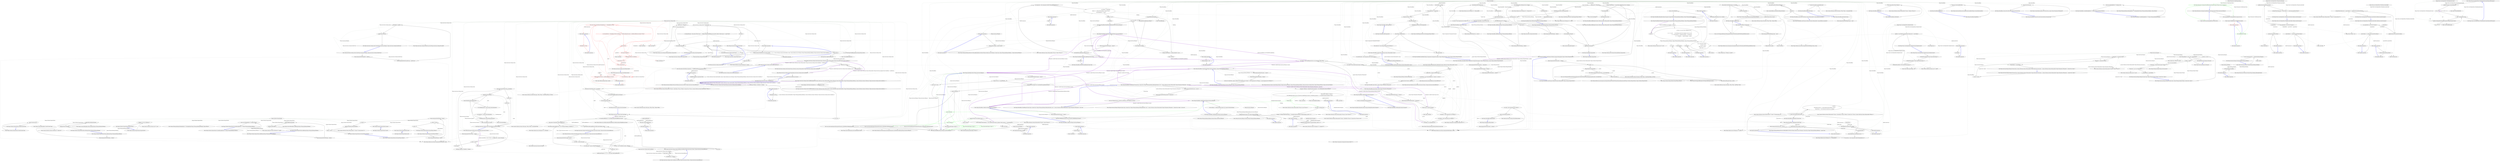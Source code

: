 digraph  {
n131 [label="Ninject.Activation.Caching.Cache", span=""];
n132 [label=weakScopeReference, span=""];
n133 [label=object, span=""];
n134 [label="Ninject.Activation.Caching.Cache.CacheEntry", span=""];
n0 [label="Entry Ninject.Activation.Caching.Cache.Cache(Ninject.Activation.IPipeline, Ninject.Activation.Caching.ICachePruner)", span="36-36", cluster="Ninject.Activation.Caching.Cache.Cache(Ninject.Activation.IPipeline, Ninject.Activation.Caching.ICachePruner)"];
n1 [label="Ensure.ArgumentNotNull(pipeline, ''pipeline'')", span="38-38", cluster="Ninject.Activation.Caching.Cache.Cache(Ninject.Activation.IPipeline, Ninject.Activation.Caching.ICachePruner)"];
n2 [label="Ensure.ArgumentNotNull(cachePruner, ''cachePruner'')", span="39-39", cluster="Ninject.Activation.Caching.Cache.Cache(Ninject.Activation.IPipeline, Ninject.Activation.Caching.ICachePruner)"];
n3 [label="this.Pipeline = pipeline", span="41-41", cluster="Ninject.Activation.Caching.Cache.Cache(Ninject.Activation.IPipeline, Ninject.Activation.Caching.ICachePruner)"];
n4 [label="cachePruner.Start(this)", span="42-42", cluster="Ninject.Activation.Caching.Cache.Cache(Ninject.Activation.IPipeline, Ninject.Activation.Caching.ICachePruner)"];
n6 [label="Entry Ninject.Infrastructure.Ensure.ArgumentNotNull(object, string)", span="17-17", cluster="Ninject.Infrastructure.Ensure.ArgumentNotNull(object, string)"];
n5 [label="Exit Ninject.Activation.Caching.Cache.Cache(Ninject.Activation.IPipeline, Ninject.Activation.Caching.ICachePruner)", span="36-36", cluster="Ninject.Activation.Caching.Cache.Cache(Ninject.Activation.IPipeline, Ninject.Activation.Caching.ICachePruner)"];
n7 [label="Entry Ninject.Activation.Caching.ICachePruner.Start(Ninject.Activation.Caching.IPruneable)", span="25-25", cluster="Ninject.Activation.Caching.ICachePruner.Start(Ninject.Activation.Caching.IPruneable)"];
n8 [label="Entry Ninject.Activation.Caching.Cache.Dispose(bool)", span="62-62", cluster="Ninject.Activation.Caching.Cache.Dispose(bool)"];
n9 [label="disposing && !IsDisposed", span="64-64", cluster="Ninject.Activation.Caching.Cache.Dispose(bool)"];
n11 [label="base.Dispose(disposing)", span="69-69", cluster="Ninject.Activation.Caching.Cache.Dispose(bool)"];
n10 [label="this.Clear()", span="66-66", cluster="Ninject.Activation.Caching.Cache.Dispose(bool)"];
n13 [label="Entry Ninject.Activation.Caching.Cache.Clear()", span="203-203", cluster="Ninject.Activation.Caching.Cache.Clear()"];
n12 [label="Exit Ninject.Activation.Caching.Cache.Dispose(bool)", span="62-62", cluster="Ninject.Activation.Caching.Cache.Dispose(bool)"];
n14 [label="Entry Ninject.Infrastructure.Disposal.DisposableObject.Dispose(bool)", span="37-37", cluster="Ninject.Infrastructure.Disposal.DisposableObject.Dispose(bool)"];
n15 [label="Entry Ninject.Activation.Caching.Cache.Remember(Ninject.Activation.IContext, Ninject.Activation.InstanceReference)", span="77-77", cluster="Ninject.Activation.Caching.Cache.Remember(Ninject.Activation.IContext, Ninject.Activation.InstanceReference)"];
n16 [label="Ensure.ArgumentNotNull(context, ''context'')", span="79-79", cluster="Ninject.Activation.Caching.Cache.Remember(Ninject.Activation.IContext, Ninject.Activation.InstanceReference)"];
n17 [label="var scope = context.GetScope()", span="81-81", cluster="Ninject.Activation.Caching.Cache.Remember(Ninject.Activation.IContext, Ninject.Activation.InstanceReference)"];
n18 [label="var entry = new CacheEntry(context, reference)", span="82-82", cluster="Ninject.Activation.Caching.Cache.Remember(Ninject.Activation.IContext, Ninject.Activation.InstanceReference)"];
n26 [label="this.entries[weakScopeReference].Add(context.Binding, entry)", span="97-97", cluster="Ninject.Activation.Caching.Cache.Remember(Ninject.Activation.IContext, Ninject.Activation.InstanceReference)"];
n28 [label="Entry Ninject.Activation.IContext.GetScope()", span="69-69", cluster="Ninject.Activation.IContext.GetScope()"];
n20 [label="var weakScopeReference = new ReferenceEqualWeakReference(scope)", span="86-86", cluster="Ninject.Activation.Caching.Cache.Remember(Ninject.Activation.IContext, Ninject.Activation.InstanceReference)"];
n23 [label="var notifyScope = scope as INotifyWhenDisposed", span="90-90", cluster="Ninject.Activation.Caching.Cache.Remember(Ninject.Activation.IContext, Ninject.Activation.InstanceReference)"];
n19 [label="this.entries", span="84-84", cluster="Ninject.Activation.Caching.Cache.Remember(Ninject.Activation.IContext, Ninject.Activation.InstanceReference)"];
n29 [label="Entry Ninject.Activation.Caching.Cache.CacheEntry.CacheEntry(Ninject.Activation.IContext, Ninject.Activation.InstanceReference)", span="263-263", cluster="Ninject.Activation.Caching.Cache.CacheEntry.CacheEntry(Ninject.Activation.IContext, Ninject.Activation.InstanceReference)"];
n21 [label="!this.entries.ContainsKey(weakScopeReference)", span="87-87", cluster="Ninject.Activation.Caching.Cache.Remember(Ninject.Activation.IContext, Ninject.Activation.InstanceReference)"];
n30 [label="Entry Ninject.Infrastructure.ReferenceEqualWeakReference.ReferenceEqualWeakReference(object)", span="28-28", cluster="Ninject.Infrastructure.ReferenceEqualWeakReference.ReferenceEqualWeakReference(object)"];
n22 [label="this.entries[weakScopeReference] = new Multimap<IBinding, CacheEntry>()", span="89-89", cluster="Ninject.Activation.Caching.Cache.Remember(Ninject.Activation.IContext, Ninject.Activation.InstanceReference)"];
n25 [label="notifyScope.Disposed += (o, e) => this.Clear(weakScopeReference)", span="93-93", cluster="Ninject.Activation.Caching.Cache.Remember(Ninject.Activation.IContext, Ninject.Activation.InstanceReference)"];
n35 [label="this.Clear(weakScopeReference)", span="93-93", cluster="lambda expression"];
n31 [label="Entry System.Collections.Generic.IDictionary<TKey, TValue>.ContainsKey(TKey)", span="0-0", cluster="System.Collections.Generic.IDictionary<TKey, TValue>.ContainsKey(TKey)"];
n32 [label="Entry Ninject.Infrastructure.Multimap<K, V>.Multimap()", span="22-22", cluster="Ninject.Infrastructure.Multimap<K, V>.Multimap()"];
n24 [label="notifyScope != null", span="91-91", cluster="Ninject.Activation.Caching.Cache.Remember(Ninject.Activation.IContext, Ninject.Activation.InstanceReference)"];
n27 [label="Exit Ninject.Activation.Caching.Cache.Remember(Ninject.Activation.IContext, Ninject.Activation.InstanceReference)", span="77-77", cluster="Ninject.Activation.Caching.Cache.Remember(Ninject.Activation.IContext, Ninject.Activation.InstanceReference)"];
n33 [label="Entry Ninject.Infrastructure.Multimap<K, V>.Add(K, V)", span="64-64", cluster="Ninject.Infrastructure.Multimap<K, V>.Add(K, V)"];
n34 [label="Entry lambda expression", span="93-93", cluster="lambda expression"];
n36 [label="Exit lambda expression", span="93-93", cluster="lambda expression"];
n37 [label="Entry Ninject.Activation.Caching.Cache.Clear(object)", span="186-186", cluster="Ninject.Activation.Caching.Cache.Clear(object)"];
n38 [label="Entry Ninject.Activation.Caching.Cache.TryGet(Ninject.Activation.IContext)", span="106-106", cluster="Ninject.Activation.Caching.Cache.TryGet(Ninject.Activation.IContext)"];
n39 [label="Ensure.ArgumentNotNull(context, ''context'')", span="108-108", cluster="Ninject.Activation.Caching.Cache.TryGet(Ninject.Activation.IContext)"];
n40 [label="var scope = context.GetScope()", span="109-109", cluster="Ninject.Activation.Caching.Cache.TryGet(Ninject.Activation.IContext)"];
n47 [label="bindings[context.Binding]", span="123-123", cluster="Ninject.Activation.Caching.Cache.TryGet(Ninject.Activation.IContext)"];
n48 [label="context.HasInferredGenericArguments", span="125-125", cluster="Ninject.Activation.Caching.Cache.TryGet(Ninject.Activation.IContext)"];
n50 [label="var arguments = context.GenericArguments", span="128-128", cluster="Ninject.Activation.Caching.Cache.TryGet(Ninject.Activation.IContext)"];
n41 [label="scope == null", span="110-110", cluster="Ninject.Activation.Caching.Cache.TryGet(Ninject.Activation.IContext)"];
n45 [label="!this.entries.TryGetValue(scope, out bindings)", span="118-118", cluster="Ninject.Activation.Caching.Cache.TryGet(Ninject.Activation.IContext)"];
n42 [label="return null;", span="112-112", cluster="Ninject.Activation.Caching.Cache.TryGet(Ninject.Activation.IContext)"];
n43 [label="this.entries", span="115-115", cluster="Ninject.Activation.Caching.Cache.TryGet(Ninject.Activation.IContext)"];
n44 [label="Multimap<IBinding, CacheEntry> bindings", span="117-117", cluster="Ninject.Activation.Caching.Cache.TryGet(Ninject.Activation.IContext)"];
n46 [label="return null;", span="120-120", cluster="Ninject.Activation.Caching.Cache.TryGet(Ninject.Activation.IContext)"];
n55 [label="Entry System.Collections.Generic.IDictionary<TKey, TValue>.TryGetValue(TKey, out TValue)", span="0-0", cluster="System.Collections.Generic.IDictionary<TKey, TValue>.TryGetValue(TKey, out TValue)"];
n53 [label="return null;", span="139-139", cluster="Ninject.Activation.Caching.Cache.TryGet(Ninject.Activation.IContext)"];
n49 [label="var cachedArguments = entry.Context.GenericArguments", span="127-127", cluster="Ninject.Activation.Caching.Cache.TryGet(Ninject.Activation.IContext)"];
n52 [label="return entry.Reference.Instance;", span="136-136", cluster="Ninject.Activation.Caching.Cache.TryGet(Ninject.Activation.IContext)"];
n51 [label="!cachedArguments.SequenceEqual(arguments)", span="130-130", cluster="Ninject.Activation.Caching.Cache.TryGet(Ninject.Activation.IContext)"];
n56 [label="Entry Unk.SequenceEqual", span="", cluster="Unk.SequenceEqual"];
n54 [label="Exit Ninject.Activation.Caching.Cache.TryGet(Ninject.Activation.IContext)", span="106-106", cluster="Ninject.Activation.Caching.Cache.TryGet(Ninject.Activation.IContext)"];
n57 [label="Entry Ninject.Activation.Caching.Cache.Release(object)", span="148-148", cluster="Ninject.Activation.Caching.Cache.Release(object)"];
n58 [label="var instanceFound = false", span="150-150", cluster="Ninject.Activation.Caching.Cache.Release(object)", color=red, community=0];
n60 [label="var instanceEntries = bindingEntry.Where(cacheEntry => ReferenceEquals(instance, cacheEntry.Reference.Instance)).ToList()", span="153-153", cluster="Ninject.Activation.Caching.Cache.Release(object)", color=red, community=0];
n76 [label="ReferenceEquals(instance, cacheEntry.Reference.Instance)", span="153-153", cluster="lambda expression", color=red, community=0];
n59 [label="this.entries.Values.SelectMany(bindingEntries => bindingEntries.Values)", span="151-151", cluster="Ninject.Activation.Caching.Cache.Release(object)", color=red, community=0];
n65 [label="return instanceFound;", span="162-162", cluster="Ninject.Activation.Caching.Cache.Release(object)", color=red, community=0];
n67 [label="Entry System.Collections.Generic.IEnumerable<TSource>.SelectMany<TSource, TResult>(System.Func<TSource, System.Collections.Generic.IEnumerable<TResult>>)", span="0-0", cluster="System.Collections.Generic.IEnumerable<TSource>.SelectMany<TSource, TResult>(System.Func<TSource, System.Collections.Generic.IEnumerable<TResult>>)"];
n72 [label="Entry lambda expression", span="151-151", cluster="lambda expression"];
n63 [label="bindingEntry.Remove(cacheEntry)", span="157-157", cluster="Ninject.Activation.Caching.Cache.Release(object)", color=red, community=0];
n61 [label=instanceEntries, span="154-154", cluster="Ninject.Activation.Caching.Cache.Release(object)", color=red, community=1];
n68 [label="Entry Unk.Where", span="", cluster="Unk.Where"];
n69 [label="Entry Unk.ToList", span="", cluster="Unk.ToList"];
n75 [label="Entry lambda expression", span="153-153", cluster="lambda expression"];
n62 [label="this.Forget(cacheEntry)", span="156-156", cluster="Ninject.Activation.Caching.Cache.Release(object)", color=red, community=0];
n70 [label="Entry Unk.Forget", span="", cluster="Unk.Forget"];
n64 [label="instanceFound = true", span="158-158", cluster="Ninject.Activation.Caching.Cache.Release(object)", color=red, community=0];
n71 [label="Entry Unk.Remove", span="", cluster="Unk.Remove"];
n66 [label="Exit Ninject.Activation.Caching.Cache.Release(object)", span="148-148", cluster="Ninject.Activation.Caching.Cache.Release(object)"];
n73 [label="bindingEntries.Values", span="151-151", cluster="lambda expression", color=red, community=0];
n74 [label="Exit lambda expression", span="151-151", cluster="lambda expression"];
n77 [label="Exit lambda expression", span="153-153", cluster="lambda expression"];
n78 [label="Entry object.ReferenceEquals(object, object)", span="0-0", cluster="object.ReferenceEquals(object, object)"];
n79 [label="Entry Ninject.Activation.Caching.Cache.Prune()", span="168-168", cluster="Ninject.Activation.Caching.Cache.Prune()"];
n80 [label="this.entries", span="170-170", cluster="Ninject.Activation.Caching.Cache.Prune()"];
n81 [label="var disposedScopes = this.entries.Where(scope => !((ReferenceEqualWeakReference)scope.Key).IsAlive).Select(scope => scope).ToList()", span="172-172", cluster="Ninject.Activation.Caching.Cache.Prune()"];
n82 [label=disposedScopes, span="173-173", cluster="Ninject.Activation.Caching.Cache.Prune()"];
n86 [label="Entry Unk.Select", span="", cluster="Unk.Select"];
n89 [label="Entry lambda expression", span="172-172", cluster="lambda expression"];
n92 [label="Entry lambda expression", span="172-172", cluster="lambda expression"];
n83 [label="this.Forget(GetAllBindingEntries(disposedScope.Value))", span="175-175", cluster="Ninject.Activation.Caching.Cache.Prune()"];
n85 [label="Exit Ninject.Activation.Caching.Cache.Prune()", span="168-168", cluster="Ninject.Activation.Caching.Cache.Prune()"];
n84 [label="this.entries.Remove(disposedScope.Key)", span="176-176", cluster="Ninject.Activation.Caching.Cache.Prune()"];
n87 [label="Entry Unk.GetAllBindingEntries", span="", cluster="Unk.GetAllBindingEntries"];
n88 [label="Entry Ninject.Activation.Caching.Cache.Forget(System.Collections.Generic.IEnumerable<Ninject.Activation.Caching.Cache.CacheEntry>)", span="235-235", cluster="Ninject.Activation.Caching.Cache.Forget(System.Collections.Generic.IEnumerable<Ninject.Activation.Caching.Cache.CacheEntry>)"];
n90 [label="!((ReferenceEqualWeakReference)scope.Key).IsAlive", span="172-172", cluster="lambda expression"];
n91 [label="Exit lambda expression", span="172-172", cluster="lambda expression"];
n93 [label=scope, span="172-172", cluster="lambda expression"];
n94 [label="Exit lambda expression", span="172-172", cluster="lambda expression"];
n95 [label="this.entries", span="188-188", cluster="Ninject.Activation.Caching.Cache.Clear(object)"];
n97 [label="this.entries.TryGetValue(scope, out bindings)", span="191-191", cluster="Ninject.Activation.Caching.Cache.Clear(object)"];
n99 [label="this.entries.Remove(scope)", span="196-196", cluster="Ninject.Activation.Caching.Cache.Clear(object)"];
n96 [label="Multimap<IBinding, CacheEntry> bindings", span="190-190", cluster="Ninject.Activation.Caching.Cache.Clear(object)"];
n98 [label="this.Forget(GetAllBindingEntries(bindings))", span="193-193", cluster="Ninject.Activation.Caching.Cache.Clear(object)"];
n101 [label="Entry Ninject.Activation.Caching.Cache.GetAllBindingEntries(System.Collections.Generic.IEnumerable<System.Collections.Generic.KeyValuePair<Ninject.Planning.Bindings.IBinding, System.Collections.Generic.ICollection<Ninject.Activation.Caching.Cache.CacheEntry>>>)", span="217-217", cluster="Ninject.Activation.Caching.Cache.GetAllBindingEntries(System.Collections.Generic.IEnumerable<System.Collections.Generic.KeyValuePair<Ninject.Planning.Bindings.IBinding, System.Collections.Generic.ICollection<Ninject.Activation.Caching.Cache.CacheEntry>>>)"];
n100 [label="Exit Ninject.Activation.Caching.Cache.Clear(object)", span="186-186", cluster="Ninject.Activation.Caching.Cache.Clear(object)"];
n102 [label="Entry System.Collections.Generic.IDictionary<TKey, TValue>.Remove(TKey)", span="0-0", cluster="System.Collections.Generic.IDictionary<TKey, TValue>.Remove(TKey)"];
n103 [label="this.entries", span="205-205", cluster="Ninject.Activation.Caching.Cache.Clear()"];
n104 [label="this.Forget(this.GetAllCacheEntries())", span="207-207", cluster="Ninject.Activation.Caching.Cache.Clear()"];
n105 [label="this.entries.Clear()", span="208-208", cluster="Ninject.Activation.Caching.Cache.Clear()"];
n107 [label="Entry Ninject.Activation.Caching.Cache.GetAllCacheEntries()", span="226-226", cluster="Ninject.Activation.Caching.Cache.GetAllCacheEntries()"];
n106 [label="Exit Ninject.Activation.Caching.Cache.Clear()", span="203-203", cluster="Ninject.Activation.Caching.Cache.Clear()"];
n108 [label="Entry System.Collections.Generic.ICollection<T>.Clear()", span="0-0", cluster="System.Collections.Generic.ICollection<T>.Clear()"];
n109 [label="return bindings.SelectMany(bindingEntries => bindingEntries.Value);", span="219-219", cluster="Ninject.Activation.Caching.Cache.GetAllBindingEntries(System.Collections.Generic.IEnumerable<System.Collections.Generic.KeyValuePair<Ninject.Planning.Bindings.IBinding, System.Collections.Generic.ICollection<Ninject.Activation.Caching.Cache.CacheEntry>>>)"];
n110 [label="Exit Ninject.Activation.Caching.Cache.GetAllBindingEntries(System.Collections.Generic.IEnumerable<System.Collections.Generic.KeyValuePair<Ninject.Planning.Bindings.IBinding, System.Collections.Generic.ICollection<Ninject.Activation.Caching.Cache.CacheEntry>>>)", span="217-217", cluster="Ninject.Activation.Caching.Cache.GetAllBindingEntries(System.Collections.Generic.IEnumerable<System.Collections.Generic.KeyValuePair<Ninject.Planning.Bindings.IBinding, System.Collections.Generic.ICollection<Ninject.Activation.Caching.Cache.CacheEntry>>>)"];
n111 [label="Entry lambda expression", span="219-219", cluster="lambda expression"];
n112 [label="bindingEntries.Value", span="219-219", cluster="lambda expression"];
n113 [label="Exit lambda expression", span="219-219", cluster="lambda expression"];
n114 [label="return this.entries.SelectMany(scopeCache => GetAllBindingEntries(scopeCache.Value));", span="228-228", cluster="Ninject.Activation.Caching.Cache.GetAllCacheEntries()"];
n115 [label="Exit Ninject.Activation.Caching.Cache.GetAllCacheEntries()", span="226-226", cluster="Ninject.Activation.Caching.Cache.GetAllCacheEntries()"];
n116 [label="Entry lambda expression", span="228-228", cluster="lambda expression"];
n117 [label="GetAllBindingEntries(scopeCache.Value)", span="228-228", cluster="lambda expression"];
n118 [label="Exit lambda expression", span="228-228", cluster="lambda expression"];
n119 [label="cacheEntries.ToList()", span="237-237", cluster="Ninject.Activation.Caching.Cache.Forget(System.Collections.Generic.IEnumerable<Ninject.Activation.Caching.Cache.CacheEntry>)"];
n120 [label="this.Forget(entry)", span="239-239", cluster="Ninject.Activation.Caching.Cache.Forget(System.Collections.Generic.IEnumerable<Ninject.Activation.Caching.Cache.CacheEntry>)"];
n121 [label="Exit Ninject.Activation.Caching.Cache.Forget(System.Collections.Generic.IEnumerable<Ninject.Activation.Caching.Cache.CacheEntry>)", span="235-235", cluster="Ninject.Activation.Caching.Cache.Forget(System.Collections.Generic.IEnumerable<Ninject.Activation.Caching.Cache.CacheEntry>)"];
n122 [label="Entry System.Collections.Generic.IEnumerable<TSource>.ToList<TSource>()", span="0-0", cluster="System.Collections.Generic.IEnumerable<TSource>.ToList<TSource>()"];
n123 [label="Entry Ninject.Activation.Caching.Cache.Forget(Ninject.Activation.Caching.Cache.CacheEntry)", span="247-247", cluster="Ninject.Activation.Caching.Cache.Forget(Ninject.Activation.Caching.Cache.CacheEntry)"];
n124 [label="this.Clear(entry.Reference.Instance)", span="249-249", cluster="Ninject.Activation.Caching.Cache.Forget(Ninject.Activation.Caching.Cache.CacheEntry)"];
n125 [label="this.Pipeline.Deactivate(entry.Context, entry.Reference)", span="250-250", cluster="Ninject.Activation.Caching.Cache.Forget(Ninject.Activation.Caching.Cache.CacheEntry)"];
n126 [label="Exit Ninject.Activation.Caching.Cache.Forget(Ninject.Activation.Caching.Cache.CacheEntry)", span="247-247", cluster="Ninject.Activation.Caching.Cache.Forget(Ninject.Activation.Caching.Cache.CacheEntry)"];
n127 [label="Entry Ninject.Activation.IPipeline.Deactivate(Ninject.Activation.IContext, Ninject.Activation.InstanceReference)", span="40-40", cluster="Ninject.Activation.IPipeline.Deactivate(Ninject.Activation.IContext, Ninject.Activation.InstanceReference)"];
n128 [label="this.Context = context", span="265-265", cluster="Ninject.Activation.Caching.Cache.CacheEntry.CacheEntry(Ninject.Activation.IContext, Ninject.Activation.InstanceReference)"];
n129 [label="this.Reference = reference", span="266-266", cluster="Ninject.Activation.Caching.Cache.CacheEntry.CacheEntry(Ninject.Activation.IContext, Ninject.Activation.InstanceReference)"];
n130 [label="Exit Ninject.Activation.Caching.Cache.CacheEntry.CacheEntry(Ninject.Activation.IContext, Ninject.Activation.InstanceReference)", span="263-263", cluster="Ninject.Activation.Caching.Cache.CacheEntry.CacheEntry(Ninject.Activation.IContext, Ninject.Activation.InstanceReference)"];
m0_283 [label="Entry System.Collections.Generic.List<T>.List()", span="0-0", cluster="System.Collections.Generic.List<T>.List()", file="KernelBase.cs"];
m0_101 [label="Entry Ninject.KernelBase.Inject(object, params Ninject.Parameters.IParameter[])", span="271-271", cluster="Ninject.KernelBase.Inject(object, params Ninject.Parameters.IParameter[])", file="KernelBase.cs"];
m0_109 [label="var context = this.CreateContext(request, binding)", span="283-283", cluster="Ninject.KernelBase.Inject(object, params Ninject.Parameters.IParameter[])", file="KernelBase.cs"];
m0_108 [label="var request = this.CreateRequest(service, null, parameters, false, false)", span="282-282", cluster="Ninject.KernelBase.Inject(object, params Ninject.Parameters.IParameter[])", file="KernelBase.cs"];
m0_107 [label="var binding = new Binding(service)", span="281-281", cluster="Ninject.KernelBase.Inject(object, params Ninject.Parameters.IParameter[])", file="KernelBase.cs"];
m0_105 [label="var planner = this.Components.Get<IPlanner>()", span="278-278", cluster="Ninject.KernelBase.Inject(object, params Ninject.Parameters.IParameter[])", file="KernelBase.cs"];
m0_106 [label="var pipeline = this.Components.Get<IPipeline>()", span="279-279", cluster="Ninject.KernelBase.Inject(object, params Ninject.Parameters.IParameter[])", file="KernelBase.cs"];
m0_110 [label=planner, span="285-285", cluster="Ninject.KernelBase.Inject(object, params Ninject.Parameters.IParameter[])", file="KernelBase.cs"];
m0_111 [label="context.Plan = planner.GetPlan(service)", span="287-287", cluster="Ninject.KernelBase.Inject(object, params Ninject.Parameters.IParameter[])", file="KernelBase.cs"];
m0_113 [label="pipeline.Activate(context, reference)", span="291-291", cluster="Ninject.KernelBase.Inject(object, params Ninject.Parameters.IParameter[])", file="KernelBase.cs"];
m0_104 [label="Type service = instance.GetType()", span="276-276", cluster="Ninject.KernelBase.Inject(object, params Ninject.Parameters.IParameter[])", file="KernelBase.cs"];
m0_102 [label="Ensure.ArgumentNotNull(instance, ''instance'')", span="273-273", cluster="Ninject.KernelBase.Inject(object, params Ninject.Parameters.IParameter[])", file="KernelBase.cs"];
m0_103 [label="Ensure.ArgumentNotNull(parameters, ''parameters'')", span="274-274", cluster="Ninject.KernelBase.Inject(object, params Ninject.Parameters.IParameter[])", file="KernelBase.cs"];
m0_112 [label="var reference = new InstanceReference { Instance = instance }", span="290-290", cluster="Ninject.KernelBase.Inject(object, params Ninject.Parameters.IParameter[])", file="KernelBase.cs"];
m0_114 [label="Exit Ninject.KernelBase.Inject(object, params Ninject.Parameters.IParameter[])", span="271-271", cluster="Ninject.KernelBase.Inject(object, params Ninject.Parameters.IParameter[])", file="KernelBase.cs"];
m0_6 [label="Entry Ninject.KernelBase.KernelBase(Ninject.Components.IComponentContainer, Ninject.INinjectSettings, params Ninject.Modules.INinjectModule[])", span="77-77", cluster="Ninject.KernelBase.KernelBase(Ninject.Components.IComponentContainer, Ninject.INinjectSettings, params Ninject.Modules.INinjectModule[])", file="KernelBase.cs"];
m0_10 [label="this.Settings = settings", span="83-83", cluster="Ninject.KernelBase.KernelBase(Ninject.Components.IComponentContainer, Ninject.INinjectSettings, params Ninject.Modules.INinjectModule[])", file="KernelBase.cs"];
m0_11 [label="this.Components = components", span="85-85", cluster="Ninject.KernelBase.KernelBase(Ninject.Components.IComponentContainer, Ninject.INinjectSettings, params Ninject.Modules.INinjectModule[])", file="KernelBase.cs"];
m0_12 [label="components.Kernel = this", span="86-86", cluster="Ninject.KernelBase.KernelBase(Ninject.Components.IComponentContainer, Ninject.INinjectSettings, params Ninject.Modules.INinjectModule[])", file="KernelBase.cs"];
m0_13 [label="this.AddComponents()", span="88-88", cluster="Ninject.KernelBase.KernelBase(Ninject.Components.IComponentContainer, Ninject.INinjectSettings, params Ninject.Modules.INinjectModule[])", file="KernelBase.cs"];
m0_14 [label="OnePerRequestModule.StartManaging(this)", span="91-91", cluster="Ninject.KernelBase.KernelBase(Ninject.Components.IComponentContainer, Ninject.INinjectSettings, params Ninject.Modules.INinjectModule[])", file="KernelBase.cs"];
m0_15 [label="this.Settings.LoadExtensions", span="95-95", cluster="Ninject.KernelBase.KernelBase(Ninject.Components.IComponentContainer, Ninject.INinjectSettings, params Ninject.Modules.INinjectModule[])", file="KernelBase.cs"];
m0_16 [label="this.Load(new[] { this.Settings.ExtensionSearchPattern })", span="97-97", cluster="Ninject.KernelBase.KernelBase(Ninject.Components.IComponentContainer, Ninject.INinjectSettings, params Ninject.Modules.INinjectModule[])", file="KernelBase.cs"];
m0_17 [label="this.Load(modules)", span="101-101", cluster="Ninject.KernelBase.KernelBase(Ninject.Components.IComponentContainer, Ninject.INinjectSettings, params Ninject.Modules.INinjectModule[])", file="KernelBase.cs"];
m0_7 [label="Ensure.ArgumentNotNull(components, ''components'')", span="79-79", cluster="Ninject.KernelBase.KernelBase(Ninject.Components.IComponentContainer, Ninject.INinjectSettings, params Ninject.Modules.INinjectModule[])", file="KernelBase.cs"];
m0_8 [label="Ensure.ArgumentNotNull(settings, ''settings'')", span="80-80", cluster="Ninject.KernelBase.KernelBase(Ninject.Components.IComponentContainer, Ninject.INinjectSettings, params Ninject.Modules.INinjectModule[])", file="KernelBase.cs"];
m0_9 [label="Ensure.ArgumentNotNull(modules, ''modules'')", span="81-81", cluster="Ninject.KernelBase.KernelBase(Ninject.Components.IComponentContainer, Ninject.INinjectSettings, params Ninject.Modules.INinjectModule[])", file="KernelBase.cs"];
m0_18 [label="Exit Ninject.KernelBase.KernelBase(Ninject.Components.IComponentContainer, Ninject.INinjectSettings, params Ninject.Modules.INinjectModule[])", span="77-77", cluster="Ninject.KernelBase.KernelBase(Ninject.Components.IComponentContainer, Ninject.INinjectSettings, params Ninject.Modules.INinjectModule[])", file="KernelBase.cs"];
m0_115 [label="Entry object.GetType()", span="0-0", cluster="object.GetType()", file="KernelBase.cs"];
m0_221 [label="Entry Ninject.Activation.IRequest.Matches(Ninject.Planning.Bindings.IBinding)", span="80-80", cluster="Ninject.Activation.IRequest.Matches(Ninject.Planning.Bindings.IBinding)", file="KernelBase.cs"];
m0_159 [label="Entry Ninject.ActivationException.ActivationException(string)", span="35-35", cluster="Ninject.ActivationException.ActivationException(string)", file="KernelBase.cs"];
m0_135 [label="Entry Ninject.KernelBase.Resolve(Ninject.Activation.IRequest)", span="323-323", cluster="Ninject.KernelBase.Resolve(Ninject.Activation.IRequest)", file="KernelBase.cs"];
m0_146 [label="request.IsOptional", span="348-348", cluster="Ninject.KernelBase.Resolve(Ninject.Activation.IRequest)", color=green, community=0, file="KernelBase.cs"];
m0_145 [label="!bindings.Any()", span="346-346", cluster="Ninject.KernelBase.Resolve(Ninject.Activation.IRequest)", color=green, community=0, file="KernelBase.cs"];
m0_147 [label="return Enumerable.Empty<object>();", span="350-350", cluster="Ninject.KernelBase.Resolve(Ninject.Activation.IRequest)", color=green, community=0, file="KernelBase.cs"];
m0_148 [label="throw new ActivationException(ExceptionFormatter.CouldNotResolveBinding(request));", span="353-353", cluster="Ninject.KernelBase.Resolve(Ninject.Activation.IRequest)", file="KernelBase.cs"];
m0_152 [label="request.IsOptional", span="361-361", cluster="Ninject.KernelBase.Resolve(Ninject.Activation.IRequest)", color=green, community=0, file="KernelBase.cs"];
m0_151 [label="request.IsUnique && bindings.Count() > 1", span="359-359", cluster="Ninject.KernelBase.Resolve(Ninject.Activation.IRequest)", file="KernelBase.cs"];
m0_153 [label="return Enumerable.Empty<object>();", span="363-363", cluster="Ninject.KernelBase.Resolve(Ninject.Activation.IRequest)", color=green, community=0, file="KernelBase.cs"];
m0_154 [label="throw new ActivationException(ExceptionFormatter.CouldNotResolveBinding(request));", span="366-366", cluster="Ninject.KernelBase.Resolve(Ninject.Activation.IRequest)", file="KernelBase.cs"];
m0_144 [label="IEnumerable<IBinding> bindings =\r\n                this.GetBindings(request.Service).Where(this.SatifiesRequest(request)).OrderByDescending(b => b, bindingPrecedenceComparer).ToList()", span="343-344", cluster="Ninject.KernelBase.Resolve(Ninject.Activation.IRequest)", file="KernelBase.cs"];
m0_149 [label="var model = bindings.First()", span="356-356", cluster="Ninject.KernelBase.Resolve(Ninject.Activation.IRequest)", file="KernelBase.cs"];
m0_136 [label="Ensure.ArgumentNotNull(request, ''request'')", span="325-325", cluster="Ninject.KernelBase.Resolve(Ninject.Activation.IRequest)", file="KernelBase.cs"];
m0_137 [label="request.Service == typeof(IKernel)", span="327-327", cluster="Ninject.KernelBase.Resolve(Ninject.Activation.IRequest)", file="KernelBase.cs"];
m0_139 [label="!this.CanResolve(request) && !this.HandleMissingBinding(request)", span="332-332", cluster="Ninject.KernelBase.Resolve(Ninject.Activation.IRequest)", file="KernelBase.cs"];
m0_140 [label="request.IsOptional", span="334-334", cluster="Ninject.KernelBase.Resolve(Ninject.Activation.IRequest)", file="KernelBase.cs"];
m0_142 [label="throw new ActivationException(ExceptionFormatter.CouldNotResolveBinding(request));", span="339-339", cluster="Ninject.KernelBase.Resolve(Ninject.Activation.IRequest)", file="KernelBase.cs"];
m0_155 [label="return bindings.Select(binding => this.CreateContext(request, binding)).Select(context => context.Resolve());", span="369-369", cluster="Ninject.KernelBase.Resolve(Ninject.Activation.IRequest)", file="KernelBase.cs"];
m0_150 [label="bindings = bindings.TakeWhile(binding => bindingPrecedenceComparer.Compare(binding, model) == 0)", span="357-357", cluster="Ninject.KernelBase.Resolve(Ninject.Activation.IRequest)", file="KernelBase.cs"];
m0_143 [label="IComparer<IBinding> bindingPrecedenceComparer = this.GetBindingPrecedenceComparer()", span="342-342", cluster="Ninject.KernelBase.Resolve(Ninject.Activation.IRequest)", file="KernelBase.cs"];
m0_138 [label="return new[] { this };", span="329-329", cluster="Ninject.KernelBase.Resolve(Ninject.Activation.IRequest)", file="KernelBase.cs"];
m0_141 [label="return Enumerable.Empty<object>();", span="336-336", cluster="Ninject.KernelBase.Resolve(Ninject.Activation.IRequest)", file="KernelBase.cs"];
m0_156 [label="Exit Ninject.KernelBase.Resolve(Ninject.Activation.IRequest)", span="323-323", cluster="Ninject.KernelBase.Resolve(Ninject.Activation.IRequest)", file="KernelBase.cs"];
m0_118 [label="Entry Ninject.KernelBase.CreateContext(Ninject.Activation.IRequest, Ninject.Planning.Bindings.IBinding)", span="529-529", cluster="Ninject.KernelBase.CreateContext(Ninject.Activation.IRequest, Ninject.Planning.Bindings.IBinding)", file="KernelBase.cs"];
m0_260 [label="Ensure.ArgumentNotNull(request, ''request'')", span="531-531", cluster="Ninject.KernelBase.CreateContext(Ninject.Activation.IRequest, Ninject.Planning.Bindings.IBinding)", file="KernelBase.cs"];
m0_261 [label="Ensure.ArgumentNotNull(binding, ''binding'')", span="532-532", cluster="Ninject.KernelBase.CreateContext(Ninject.Activation.IRequest, Ninject.Planning.Bindings.IBinding)", file="KernelBase.cs"];
m0_262 [label="return new Context(this, request, binding, this.Components.Get<ICache>(), this.Components.Get<IPlanner>(), this.Components.Get<IPipeline>());", span="534-534", cluster="Ninject.KernelBase.CreateContext(Ninject.Activation.IRequest, Ninject.Planning.Bindings.IBinding)", file="KernelBase.cs"];
m0_263 [label="Exit Ninject.KernelBase.CreateContext(Ninject.Activation.IRequest, Ninject.Planning.Bindings.IBinding)", span="529-529", cluster="Ninject.KernelBase.CreateContext(Ninject.Activation.IRequest, Ninject.Planning.Bindings.IBinding)", file="KernelBase.cs"];
m0_58 [label="Entry Ninject.KernelBase.HasModule(string)", span="184-184", cluster="Ninject.KernelBase.HasModule(string)", file="KernelBase.cs"];
m0_60 [label="return this.modules.ContainsKey(name);", span="187-187", cluster="Ninject.KernelBase.HasModule(string)", file="KernelBase.cs"];
m0_59 [label="Ensure.ArgumentNotNullOrEmpty(name, ''name'')", span="186-186", cluster="Ninject.KernelBase.HasModule(string)", file="KernelBase.cs"];
m0_61 [label="Exit Ninject.KernelBase.HasModule(string)", span="184-184", cluster="Ninject.KernelBase.HasModule(string)", file="KernelBase.cs"];
m0_183 [label="Entry Unk.Resolve", span="", cluster="Unk.Resolve", file="KernelBase.cs"];
m0_34 [label="Entry Ninject.Components.IComponentContainer.Get<T>()", span="52-52", cluster="Ninject.Components.IComponentContainer.Get<T>()", file="KernelBase.cs"];
m0_207 [label="Entry Ninject.Planning.Bindings.Resolvers.IBindingResolver.Resolve(Ninject.Infrastructure.Multimap<System.Type, Ninject.Planning.Bindings.IBinding>, System.Type)", span="31-31", cluster="Ninject.Planning.Bindings.Resolvers.IBindingResolver.Resolve(Ninject.Infrastructure.Multimap<System.Type, Ninject.Planning.Bindings.IBinding>, System.Type)", file="KernelBase.cs"];
m0_202 [label="Entry System.Collections.Generic.IEnumerable<TSource>.SelectMany<TSource, TResult>(System.Func<TSource, System.Collections.Generic.IEnumerable<TResult>>)", span="0-0", cluster="System.Collections.Generic.IEnumerable<TSource>.SelectMany<TSource, TResult>(System.Func<TSource, System.Collections.Generic.IEnumerable<TResult>>)", file="KernelBase.cs"];
m0_22 [label="Entry Ninject.KernelBase.Load(System.Collections.Generic.IEnumerable<string>)", span="227-227", cluster="Ninject.KernelBase.Load(System.Collections.Generic.IEnumerable<string>)", file="KernelBase.cs"];
m0_81 [label="var moduleLoader = this.Components.Get<IModuleLoader>()", span="229-229", cluster="Ninject.KernelBase.Load(System.Collections.Generic.IEnumerable<string>)", file="KernelBase.cs"];
m0_82 [label="moduleLoader.LoadModules(filePatterns)", span="230-230", cluster="Ninject.KernelBase.Load(System.Collections.Generic.IEnumerable<string>)", file="KernelBase.cs"];
m0_83 [label="Exit Ninject.KernelBase.Load(System.Collections.Generic.IEnumerable<string>)", span="227-227", cluster="Ninject.KernelBase.Load(System.Collections.Generic.IEnumerable<string>)", file="KernelBase.cs"];
m0_77 [label="Entry System.NotSupportedException.NotSupportedException(string)", span="0-0", cluster="System.NotSupportedException.NotSupportedException(string)", file="KernelBase.cs"];
m0_250 [label="Entry System.Collections.Generic.IEnumerable<TSource>.ToList<TSource>()", span="0-0", cluster="System.Collections.Generic.IEnumerable<TSource>.ToList<TSource>()", file="KernelBase.cs"];
m0_33 [label="Entry Ninject.OnePerRequestModule.StopManaging(Ninject.IKernel)", span="51-51", cluster="Ninject.OnePerRequestModule.StopManaging(Ninject.IKernel)", file="KernelBase.cs"];
m0_132 [label="Entry Ninject.KernelBase.GetBindings(System.Type)", span="403-403", cluster="Ninject.KernelBase.GetBindings(System.Type)", file="KernelBase.cs"];
m0_194 [label="this.bindingCache", span="407-407", cluster="Ninject.KernelBase.GetBindings(System.Type)", file="KernelBase.cs"];
m0_195 [label="!this.bindingCache.ContainsKey(service)", span="409-409", cluster="Ninject.KernelBase.GetBindings(System.Type)", file="KernelBase.cs"];
m0_196 [label="var resolvers = this.Components.GetAll<IBindingResolver>()", span="411-411", cluster="Ninject.KernelBase.GetBindings(System.Type)", file="KernelBase.cs"];
m0_197 [label="resolvers\r\n                        .SelectMany(resolver => resolver.Resolve(this.bindings, service))\r\n                        .Map(binding => this.bindingCache.Add(service, binding))", span="413-415", cluster="Ninject.KernelBase.GetBindings(System.Type)", file="KernelBase.cs"];
m0_198 [label="return this.bindingCache[service];", span="418-418", cluster="Ninject.KernelBase.GetBindings(System.Type)", file="KernelBase.cs"];
m0_193 [label="Ensure.ArgumentNotNull(service, ''service'')", span="405-405", cluster="Ninject.KernelBase.GetBindings(System.Type)", file="KernelBase.cs"];
m0_199 [label="Exit Ninject.KernelBase.GetBindings(System.Type)", span="403-403", cluster="Ninject.KernelBase.GetBindings(System.Type)", file="KernelBase.cs"];
m0_176 [label="Entry System.Collections.Generic.IComparer<T>.Compare(T, T)", span="0-0", cluster="System.Collections.Generic.IComparer<T>.Compare(T, T)", file="KernelBase.cs"];
m0_36 [label="Entry System.IDisposable.Dispose()", span="0-0", cluster="System.IDisposable.Dispose()", file="KernelBase.cs"];
m0_67 [label="Entry System.Collections.Generic.IEnumerable<TSource>.ToArray<TSource>()", span="0-0", cluster="System.Collections.Generic.IEnumerable<TSource>.ToArray<TSource>()", file="KernelBase.cs"];
m0_227 [label="Entry Ninject.KernelBase.HandleMissingBinding(System.Type)", span="463-463", cluster="Ninject.KernelBase.HandleMissingBinding(System.Type)", file="KernelBase.cs"];
m0_228 [label="return false;", span="465-465", cluster="Ninject.KernelBase.HandleMissingBinding(System.Type)", file="KernelBase.cs"];
m0_229 [label="Exit Ninject.KernelBase.HandleMissingBinding(System.Type)", span="463-463", cluster="Ninject.KernelBase.HandleMissingBinding(System.Type)", file="KernelBase.cs"];
m0_78 [label="Entry Ninject.Infrastructure.Introspection.ExceptionFormatter.ModuleWithSameNameIsAlreadyLoaded(Ninject.Modules.INinjectModule, Ninject.Modules.INinjectModule)", span="21-21", cluster="Ninject.Infrastructure.Introspection.ExceptionFormatter.ModuleWithSameNameIsAlreadyLoaded(Ninject.Modules.INinjectModule, Ninject.Modules.INinjectModule)", file="KernelBase.cs"];
m0_119 [label="Entry Ninject.Planning.IPlanner.GetPlan(System.Type)", span="33-33", cluster="Ninject.Planning.IPlanner.GetPlan(System.Type)", file="KernelBase.cs"];
m0_214 [label="Entry Ninject.KernelBase.BindingPrecedenceComparer.BindingPrecedenceComparer()", span="550-550", cluster="Ninject.KernelBase.BindingPrecedenceComparer.BindingPrecedenceComparer()", file="KernelBase.cs"];
m0_128 [label="Entry Ninject.KernelBase.CanResolve(Ninject.Activation.IRequest)", span="311-311", cluster="Ninject.KernelBase.CanResolve(Ninject.Activation.IRequest)", file="KernelBase.cs"];
m0_129 [label="Ensure.ArgumentNotNull(request, ''request'')", span="313-313", cluster="Ninject.KernelBase.CanResolve(Ninject.Activation.IRequest)", file="KernelBase.cs"];
m0_130 [label="return this.GetBindings(request.Service).Any(this.SatifiesRequest(request));", span="314-314", cluster="Ninject.KernelBase.CanResolve(Ninject.Activation.IRequest)", file="KernelBase.cs"];
m0_131 [label="Exit Ninject.KernelBase.CanResolve(Ninject.Activation.IRequest)", span="311-311", cluster="Ninject.KernelBase.CanResolve(Ninject.Activation.IRequest)", file="KernelBase.cs"];
m0_64 [label="Entry Ninject.KernelBase.GetModules()", span="194-194", cluster="Ninject.KernelBase.GetModules()", file="KernelBase.cs"];
m0_65 [label="return this.modules.Values.ToArray();", span="196-196", cluster="Ninject.KernelBase.GetModules()", file="KernelBase.cs"];
m0_66 [label="Exit Ninject.KernelBase.GetModules()", span="194-194", cluster="Ninject.KernelBase.GetModules()", file="KernelBase.cs"];
m0_24 [label="Entry Ninject.KernelBase.Dispose(bool)", span="117-117", cluster="Ninject.KernelBase.Dispose(bool)", file="KernelBase.cs"];
m0_25 [label="disposing && !IsDisposed", span="119-119", cluster="Ninject.KernelBase.Dispose(bool)", file="KernelBase.cs"];
m0_26 [label="OnePerRequestModule.StopManaging(this)", span="122-122", cluster="Ninject.KernelBase.Dispose(bool)", file="KernelBase.cs"];
m0_27 [label="this.Components != null", span="125-125", cluster="Ninject.KernelBase.Dispose(bool)", file="KernelBase.cs"];
m0_28 [label="var cache = this.Components.Get<ICache>()", span="128-128", cluster="Ninject.KernelBase.Dispose(bool)", file="KernelBase.cs"];
m0_30 [label="this.Components.Dispose()", span="131-131", cluster="Ninject.KernelBase.Dispose(bool)", file="KernelBase.cs"];
m0_31 [label="base.Dispose(disposing)", span="135-135", cluster="Ninject.KernelBase.Dispose(bool)", file="KernelBase.cs"];
m0_29 [label="cache.Clear()", span="129-129", cluster="Ninject.KernelBase.Dispose(bool)", file="KernelBase.cs"];
m0_32 [label="Exit Ninject.KernelBase.Dispose(bool)", span="117-117", cluster="Ninject.KernelBase.Dispose(bool)", file="KernelBase.cs"];
m0_50 [label="Entry Ninject.KernelBase.AddBindings(System.Collections.Generic.IEnumerable<Ninject.Planning.Bindings.IBinding>)", span="537-537", cluster="Ninject.KernelBase.AddBindings(System.Collections.Generic.IEnumerable<Ninject.Planning.Bindings.IBinding>)", file="KernelBase.cs"];
m0_265 [label="bindings.Map(binding => this.bindings.Add(binding.Service, binding))", span="539-539", cluster="Ninject.KernelBase.AddBindings(System.Collections.Generic.IEnumerable<Ninject.Planning.Bindings.IBinding>)", file="KernelBase.cs"];
m0_266 [label="this.bindingCache", span="541-541", cluster="Ninject.KernelBase.AddBindings(System.Collections.Generic.IEnumerable<Ninject.Planning.Bindings.IBinding>)", file="KernelBase.cs"];
m0_267 [label="this.bindingCache.Clear()", span="542-542", cluster="Ninject.KernelBase.AddBindings(System.Collections.Generic.IEnumerable<Ninject.Planning.Bindings.IBinding>)", file="KernelBase.cs"];
m0_268 [label="Exit Ninject.KernelBase.AddBindings(System.Collections.Generic.IEnumerable<Ninject.Planning.Bindings.IBinding>)", span="537-537", cluster="Ninject.KernelBase.AddBindings(System.Collections.Generic.IEnumerable<Ninject.Planning.Bindings.IBinding>)", file="KernelBase.cs"];
m0_63 [label="Entry System.Collections.Generic.Dictionary<TKey, TValue>.ContainsKey(TKey)", span="0-0", cluster="System.Collections.Generic.Dictionary<TKey, TValue>.ContainsKey(TKey)", file="KernelBase.cs"];
m0_284 [label="Entry System.Func<T, TResult>.Invoke(T)", span="0-0", cluster="System.Func<T, TResult>.Invoke(T)", file="KernelBase.cs"];
m0_165 [label="Entry System.Collections.Generic.IEnumerable<TSource>.Any<TSource>()", span="0-0", cluster="System.Collections.Generic.IEnumerable<TSource>.Any<TSource>()", file="KernelBase.cs"];
m0_188 [label="Entry Ninject.Activation.Request.Request(System.Type, System.Func<Ninject.Planning.Bindings.IBindingMetadata, bool>, System.Collections.Generic.IEnumerable<Ninject.Parameters.IParameter>, System.Func<object>, bool, bool)", span="93-93", cluster="Ninject.Activation.Request.Request(System.Type, System.Func<Ninject.Planning.Bindings.IBindingMetadata, bool>, System.Collections.Generic.IEnumerable<Ninject.Parameters.IParameter>, System.Func<object>, bool, bool)", file="KernelBase.cs"];
m0_200 [label="Entry Ninject.Infrastructure.Multimap<K, V>.ContainsKey(K)", span="113-113", cluster="Ninject.Infrastructure.Multimap<K, V>.ContainsKey(K)", file="KernelBase.cs"];
m0_245 [label="Entry Unk.AddBindings", span="", cluster="Unk.AddBindings", file="KernelBase.cs"];
m0_162 [label="Entry Unk.Where", span="", cluster="Unk.Where", file="KernelBase.cs"];
m0_37 [label="Entry Ninject.Infrastructure.Disposal.DisposableObject.Dispose(bool)", span="37-37", cluster="Ninject.Infrastructure.Disposal.DisposableObject.Dispose(bool)", file="KernelBase.cs"];
m0_244 [label="Entry Unk.Map", span="", cluster="Unk.Map", file="KernelBase.cs"];
m0_275 [label="Entry Ninject.Syntax.IResolutionRoot.Get(System.Type, params Ninject.Parameters.IParameter[])", span="148-148", cluster="Ninject.Syntax.IResolutionRoot.Get(System.Type, params Ninject.Parameters.IParameter[])", file="KernelBase.cs"];
m0_38 [label="Entry Ninject.KernelBase.Unbind(System.Type)", span="142-142", cluster="Ninject.KernelBase.Unbind(System.Type)", file="KernelBase.cs"];
m0_40 [label="this.bindings.RemoveAll(service)", span="146-146", cluster="Ninject.KernelBase.Unbind(System.Type)", file="KernelBase.cs"];
m0_41 [label="this.bindingCache", span="148-148", cluster="Ninject.KernelBase.Unbind(System.Type)", file="KernelBase.cs"];
m0_42 [label="this.bindingCache.Clear()", span="150-150", cluster="Ninject.KernelBase.Unbind(System.Type)", file="KernelBase.cs"];
m0_39 [label="Ensure.ArgumentNotNull(service, ''service'')", span="144-144", cluster="Ninject.KernelBase.Unbind(System.Type)", file="KernelBase.cs"];
m0_43 [label="Exit Ninject.KernelBase.Unbind(System.Type)", span="142-142", cluster="Ninject.KernelBase.Unbind(System.Type)", file="KernelBase.cs"];
m0_45 [label="Entry Ninject.Infrastructure.Multimap<K, V>.Clear()", span="103-103", cluster="Ninject.Infrastructure.Multimap<K, V>.Clear()", file="KernelBase.cs"];
m0_166 [label="Entry System.Collections.Generic.IEnumerable<TSource>.First<TSource>()", span="0-0", cluster="System.Collections.Generic.IEnumerable<TSource>.First<TSource>()", file="KernelBase.cs"];
m0_292 [label="Entry lambda expression", span="564-564", cluster="lambda expression", file="KernelBase.cs"];
m0_178 [label="this.CreateContext(request, binding)", span="369-369", cluster="lambda expression", file="KernelBase.cs"];
m0_170 [label="Entry lambda expression", span="344-344", cluster="lambda expression", file="KernelBase.cs"];
m0_174 [label="bindingPrecedenceComparer.Compare(binding, model) == 0", span="357-357", cluster="lambda expression", file="KernelBase.cs"];
m0_218 [label="binding.Matches(request) && request.Matches(binding)", span="438-438", cluster="lambda expression", file="KernelBase.cs"];
m0_247 [label="c.Resolve(this.bindings, request).ToList()", span="488-488", cluster="lambda expression", file="KernelBase.cs"];
m0_177 [label="Entry lambda expression", span="369-369", cluster="lambda expression", file="KernelBase.cs"];
m0_180 [label="Entry lambda expression", span="369-369", cluster="lambda expression", file="KernelBase.cs"];
m0_179 [label="Exit lambda expression", span="369-369", cluster="lambda expression", file="KernelBase.cs"];
m0_173 [label="Entry lambda expression", span="357-357", cluster="lambda expression", file="KernelBase.cs"];
m0_205 [label="resolver.Resolve(this.bindings, service)", span="414-414", cluster="lambda expression", file="KernelBase.cs"];
m0_209 [label="this.bindingCache.Add(service, binding)", span="415-415", cluster="lambda expression", file="KernelBase.cs"];
m0_270 [label="this.bindings.Add(binding.Service, binding)", span="539-539", cluster="lambda expression", file="KernelBase.cs"];
m0_172 [label="Exit lambda expression", span="344-344", cluster="lambda expression", file="KernelBase.cs"];
m0_171 [label=b, span="344-344", cluster="lambda expression", file="KernelBase.cs"];
m0_175 [label="Exit lambda expression", span="357-357", cluster="lambda expression", file="KernelBase.cs"];
m0_217 [label="Entry lambda expression", span="438-438", cluster="lambda expression", file="KernelBase.cs"];
m0_219 [label="Exit lambda expression", span="438-438", cluster="lambda expression", file="KernelBase.cs"];
m0_246 [label="Entry lambda expression", span="488-488", cluster="lambda expression", file="KernelBase.cs"];
m0_251 [label="Entry lambda expression", span="489-489", cluster="lambda expression", file="KernelBase.cs"];
m0_248 [label="Exit lambda expression", span="488-488", cluster="lambda expression", file="KernelBase.cs"];
m0_182 [label="Exit lambda expression", span="369-369", cluster="lambda expression", file="KernelBase.cs"];
m0_181 [label="context.Resolve()", span="369-369", cluster="lambda expression", file="KernelBase.cs"];
m0_204 [label="Entry lambda expression", span="414-414", cluster="lambda expression", file="KernelBase.cs"];
m0_208 [label="Entry lambda expression", span="415-415", cluster="lambda expression", file="KernelBase.cs"];
m0_206 [label="Exit lambda expression", span="414-414", cluster="lambda expression", file="KernelBase.cs"];
m0_210 [label="Exit lambda expression", span="415-415", cluster="lambda expression", file="KernelBase.cs"];
m0_269 [label="Entry lambda expression", span="539-539", cluster="lambda expression", file="KernelBase.cs"];
m0_271 [label="Exit lambda expression", span="539-539", cluster="lambda expression", file="KernelBase.cs"];
m0_254 [label="Entry lambda expression", span="500-500", cluster="lambda expression", file="KernelBase.cs"];
m0_252 [label="b.Any()", span="489-489", cluster="lambda expression", file="KernelBase.cs"];
m0_253 [label="Exit lambda expression", span="489-489", cluster="lambda expression", file="KernelBase.cs"];
m0_256 [label="Exit lambda expression", span="500-500", cluster="lambda expression", file="KernelBase.cs"];
m0_255 [label="binding.IsImplicit = true", span="500-500", cluster="lambda expression", file="KernelBase.cs"];
m0_287 [label="b != null", span="562-562", cluster="lambda expression", file="KernelBase.cs"];
m0_290 [label="b.IsConditional", span="563-563", cluster="lambda expression", file="KernelBase.cs"];
m0_293 [label="!b.IsImplicit", span="564-564", cluster="lambda expression", file="KernelBase.cs"];
m0_286 [label="Entry lambda expression", span="562-562", cluster="lambda expression", file="KernelBase.cs"];
m0_288 [label="Exit lambda expression", span="562-562", cluster="lambda expression", file="KernelBase.cs"];
m0_289 [label="Entry lambda expression", span="563-563", cluster="lambda expression", file="KernelBase.cs"];
m0_291 [label="Exit lambda expression", span="563-563", cluster="lambda expression", file="KernelBase.cs"];
m0_294 [label="Exit lambda expression", span="564-564", cluster="lambda expression", file="KernelBase.cs"];
m0_90 [label="Entry Ninject.KernelBase.Unload(string)", span="250-250", cluster="Ninject.KernelBase.Unload(string)", file="KernelBase.cs"];
m0_93 [label="!this.modules.TryGetValue(name, out module)", span="256-256", cluster="Ninject.KernelBase.Unload(string)", file="KernelBase.cs"];
m0_95 [label="module.OnUnload(this)", span="261-261", cluster="Ninject.KernelBase.Unload(string)", file="KernelBase.cs"];
m0_96 [label="this.modules.Remove(name)", span="263-263", cluster="Ninject.KernelBase.Unload(string)", file="KernelBase.cs"];
m0_92 [label="INinjectModule module", span="254-254", cluster="Ninject.KernelBase.Unload(string)", file="KernelBase.cs"];
m0_94 [label="throw new NotSupportedException(ExceptionFormatter.NoModuleLoadedWithTheSpecifiedName(name));", span="258-258", cluster="Ninject.KernelBase.Unload(string)", file="KernelBase.cs"];
m0_91 [label="Ensure.ArgumentNotNullOrEmpty(name, ''name'')", span="252-252", cluster="Ninject.KernelBase.Unload(string)", file="KernelBase.cs"];
m0_97 [label="Exit Ninject.KernelBase.Unload(string)", span="250-250", cluster="Ninject.KernelBase.Unload(string)", file="KernelBase.cs"];
m0_20 [label="Entry Ninject.KernelBase.AddComponents()", span="455-455", cluster="Ninject.KernelBase.AddComponents()", file="KernelBase.cs"];
m0_226 [label="Exit Ninject.KernelBase.AddComponents()", span="455-455", cluster="Ninject.KernelBase.AddComponents()", file="KernelBase.cs"];
m0_117 [label="Entry Ninject.KernelBase.CreateRequest(System.Type, System.Func<Ninject.Planning.Bindings.IBindingMetadata, bool>, System.Collections.Generic.IEnumerable<Ninject.Parameters.IParameter>, bool, bool)", span="381-381", cluster="Ninject.KernelBase.CreateRequest(System.Type, System.Func<Ninject.Planning.Bindings.IBindingMetadata, bool>, System.Collections.Generic.IEnumerable<Ninject.Parameters.IParameter>, bool, bool)", file="KernelBase.cs"];
m0_184 [label="Ensure.ArgumentNotNull(service, ''service'')", span="383-383", cluster="Ninject.KernelBase.CreateRequest(System.Type, System.Func<Ninject.Planning.Bindings.IBindingMetadata, bool>, System.Collections.Generic.IEnumerable<Ninject.Parameters.IParameter>, bool, bool)", file="KernelBase.cs"];
m0_185 [label="Ensure.ArgumentNotNull(parameters, ''parameters'')", span="384-384", cluster="Ninject.KernelBase.CreateRequest(System.Type, System.Func<Ninject.Planning.Bindings.IBindingMetadata, bool>, System.Collections.Generic.IEnumerable<Ninject.Parameters.IParameter>, bool, bool)", file="KernelBase.cs"];
m0_186 [label="return new Request(service, constraint, parameters, null, isOptional, isUnique);", span="386-386", cluster="Ninject.KernelBase.CreateRequest(System.Type, System.Func<Ninject.Planning.Bindings.IBindingMetadata, bool>, System.Collections.Generic.IEnumerable<Ninject.Parameters.IParameter>, bool, bool)", file="KernelBase.cs"];
m0_187 [label="Exit Ninject.KernelBase.CreateRequest(System.Type, System.Func<Ninject.Planning.Bindings.IBindingMetadata, bool>, System.Collections.Generic.IEnumerable<Ninject.Parameters.IParameter>, bool, bool)", span="381-381", cluster="Ninject.KernelBase.CreateRequest(System.Type, System.Func<Ninject.Planning.Bindings.IBindingMetadata, bool>, System.Collections.Generic.IEnumerable<Ninject.Parameters.IParameter>, bool, bool)", file="KernelBase.cs"];
m0_44 [label="Entry Ninject.Infrastructure.Multimap<K, V>.RemoveAll(K)", span="94-94", cluster="Ninject.Infrastructure.Multimap<K, V>.RemoveAll(K)", file="KernelBase.cs"];
m0_164 [label="Entry Unk.ToList", span="", cluster="Unk.ToList", file="KernelBase.cs"];
m0_163 [label="Entry Unk.OrderByDescending", span="", cluster="Unk.OrderByDescending", file="KernelBase.cs"];
m0_225 [label="Entry Ninject.Planning.Bindings.BindingBuilder<T>.BindingBuilder(Ninject.Planning.Bindings.IBinding, Ninject.IKernel)", span="42-42", cluster="Ninject.Planning.Bindings.BindingBuilder<T>.BindingBuilder(Ninject.Planning.Bindings.IBinding, Ninject.IKernel)", file="KernelBase.cs"];
m0_249 [label="Entry Ninject.Planning.Bindings.Resolvers.IMissingBindingResolver.Resolve(Ninject.Infrastructure.Multimap<System.Type, Ninject.Planning.Bindings.IBinding>, Ninject.Activation.IRequest)", span="33-33", cluster="Ninject.Planning.Bindings.Resolvers.IMissingBindingResolver.Resolve(Ninject.Infrastructure.Multimap<System.Type, Ninject.Planning.Bindings.IBinding>, Ninject.Activation.IRequest)", file="KernelBase.cs"];
m0_98 [label="Entry Ninject.Infrastructure.Introspection.ExceptionFormatter.NoModuleLoadedWithTheSpecifiedName(string)", span="39-39", cluster="Ninject.Infrastructure.Introspection.ExceptionFormatter.NoModuleLoadedWithTheSpecifiedName(string)", file="KernelBase.cs"];
m0_134 [label="Entry Unk.Any", span="", cluster="Unk.Any", file="KernelBase.cs"];
m0_51 [label="Entry Ninject.KernelBase.RemoveBinding(Ninject.Planning.Bindings.IBinding)", span="169-169", cluster="Ninject.KernelBase.RemoveBinding(Ninject.Planning.Bindings.IBinding)", file="KernelBase.cs"];
m0_53 [label="this.bindings.Remove(binding.Service, binding)", span="173-173", cluster="Ninject.KernelBase.RemoveBinding(Ninject.Planning.Bindings.IBinding)", file="KernelBase.cs"];
m0_54 [label="this.bindingCache", span="175-175", cluster="Ninject.KernelBase.RemoveBinding(Ninject.Planning.Bindings.IBinding)", file="KernelBase.cs"];
m0_55 [label="this.bindingCache.Clear()", span="176-176", cluster="Ninject.KernelBase.RemoveBinding(Ninject.Planning.Bindings.IBinding)", file="KernelBase.cs"];
m0_52 [label="Ensure.ArgumentNotNull(binding, ''binding'')", span="171-171", cluster="Ninject.KernelBase.RemoveBinding(Ninject.Planning.Bindings.IBinding)", file="KernelBase.cs"];
m0_56 [label="Exit Ninject.KernelBase.RemoveBinding(Ninject.Planning.Bindings.IBinding)", span="169-169", cluster="Ninject.KernelBase.RemoveBinding(Ninject.Planning.Bindings.IBinding)", file="KernelBase.cs"];
m0_21 [label="Entry Ninject.OnePerRequestModule.StartManaging(Ninject.IKernel)", span="42-42", cluster="Ninject.OnePerRequestModule.StartManaging(Ninject.IKernel)", file="KernelBase.cs"];
m0_46 [label="Entry Ninject.KernelBase.AddBinding(Ninject.Planning.Bindings.IBinding)", span="158-158", cluster="Ninject.KernelBase.AddBinding(Ninject.Planning.Bindings.IBinding)", file="KernelBase.cs"];
m0_48 [label="this.AddBindings(new[] { binding })", span="162-162", cluster="Ninject.KernelBase.AddBinding(Ninject.Planning.Bindings.IBinding)", file="KernelBase.cs"];
m0_47 [label="Ensure.ArgumentNotNull(binding, ''binding'')", span="160-160", cluster="Ninject.KernelBase.AddBinding(Ninject.Planning.Bindings.IBinding)", file="KernelBase.cs"];
m0_49 [label="Exit Ninject.KernelBase.AddBinding(Ninject.Planning.Bindings.IBinding)", span="158-158", cluster="Ninject.KernelBase.AddBinding(Ninject.Planning.Bindings.IBinding)", file="KernelBase.cs"];
m0_57 [label="Entry Ninject.Infrastructure.Multimap<K, V>.Remove(K, V)", span="78-78", cluster="Ninject.Infrastructure.Multimap<K, V>.Remove(K, V)", file="KernelBase.cs"];
m0_161 [label="Entry Ninject.KernelBase.GetBindingPrecedenceComparer()", span="426-426", cluster="Ninject.KernelBase.GetBindingPrecedenceComparer()", file="KernelBase.cs"];
m0_212 [label="return new BindingPrecedenceComparer();", span="428-428", cluster="Ninject.KernelBase.GetBindingPrecedenceComparer()", file="KernelBase.cs"];
m0_213 [label="Exit Ninject.KernelBase.GetBindingPrecedenceComparer()", span="426-426", cluster="Ninject.KernelBase.GetBindingPrecedenceComparer()", file="KernelBase.cs"];
m0_133 [label="Entry Ninject.KernelBase.SatifiesRequest(Ninject.Activation.IRequest)", span="436-436", cluster="Ninject.KernelBase.SatifiesRequest(Ninject.Activation.IRequest)", file="KernelBase.cs"];
m0_215 [label="return binding => binding.Matches(request) && request.Matches(binding);", span="438-438", cluster="Ninject.KernelBase.SatifiesRequest(Ninject.Activation.IRequest)", file="KernelBase.cs"];
m0_216 [label="Exit Ninject.KernelBase.SatifiesRequest(Ninject.Activation.IRequest)", span="436-436", cluster="Ninject.KernelBase.SatifiesRequest(Ninject.Activation.IRequest)", file="KernelBase.cs"];
m0_19 [label="Entry Ninject.Infrastructure.Ensure.ArgumentNotNull(object, string)", span="17-17", cluster="Ninject.Infrastructure.Ensure.ArgumentNotNull(object, string)", file="KernelBase.cs"];
m0_84 [label="Entry Ninject.Modules.IModuleLoader.LoadModules(System.Collections.Generic.IEnumerable<string>)", span="27-27", cluster="Ninject.Modules.IModuleLoader.LoadModules(System.Collections.Generic.IEnumerable<string>)", file="KernelBase.cs"];
m0_76 [label="Entry System.Collections.Generic.Dictionary<TKey, TValue>.TryGetValue(TKey, out TValue)", span="0-0", cluster="System.Collections.Generic.Dictionary<TKey, TValue>.TryGetValue(TKey, out TValue)", file="KernelBase.cs"];
m0_189 [label="Entry Ninject.KernelBase.BeginBlock()", span="393-393", cluster="Ninject.KernelBase.BeginBlock()", file="KernelBase.cs"];
m0_190 [label="return new ActivationBlock(this);", span="395-395", cluster="Ninject.KernelBase.BeginBlock()", file="KernelBase.cs"];
m0_191 [label="Exit Ninject.KernelBase.BeginBlock()", span="393-393", cluster="Ninject.KernelBase.BeginBlock()", file="KernelBase.cs"];
m0_127 [label="Entry Ninject.Activation.Caching.ICache.Release(object)", span="45-45", cluster="Ninject.Activation.Caching.ICache.Release(object)", file="KernelBase.cs"];
m0_120 [label="Entry Ninject.Activation.InstanceReference.InstanceReference()", span="22-22", cluster="Ninject.Activation.InstanceReference.InstanceReference()", file="KernelBase.cs"];
m0_62 [label="Entry Ninject.Infrastructure.Ensure.ArgumentNotNullOrEmpty(string, string)", span="22-22", cluster="Ninject.Infrastructure.Ensure.ArgumentNotNullOrEmpty(string, string)", file="KernelBase.cs"];
m0_89 [label="Entry System.Reflection.Assembly.GetNinjectModules()", span="27-27", cluster="System.Reflection.Assembly.GetNinjectModules()", file="KernelBase.cs"];
m0_121 [label="Entry Ninject.Activation.IPipeline.Activate(Ninject.Activation.IContext, Ninject.Activation.InstanceReference)", span="33-33", cluster="Ninject.Activation.IPipeline.Activate(Ninject.Activation.IContext, Ninject.Activation.InstanceReference)", file="KernelBase.cs"];
m0_79 [label="Entry Ninject.Modules.INinjectModule.OnLoad(Ninject.IKernel)", span="31-31", cluster="Ninject.Modules.INinjectModule.OnLoad(Ninject.IKernel)", file="KernelBase.cs"];
m0_160 [label="Entry Ninject.Infrastructure.Introspection.ExceptionFormatter.CouldNotResolveBinding(Ninject.Activation.IRequest)", span="70-70", cluster="Ninject.Infrastructure.Introspection.ExceptionFormatter.CouldNotResolveBinding(Ninject.Activation.IRequest)", file="KernelBase.cs"];
m0_220 [label="Entry Ninject.Planning.Bindings.IBinding.Matches(Ninject.Activation.IRequest)", span="98-98", cluster="Ninject.Planning.Bindings.IBinding.Matches(Ninject.Activation.IRequest)", file="KernelBase.cs"];
m0_100 [label="Entry System.Collections.Generic.Dictionary<TKey, TValue>.Remove(TKey)", span="0-0", cluster="System.Collections.Generic.Dictionary<TKey, TValue>.Remove(TKey)", file="KernelBase.cs"];
m0_167 [label="Entry System.Collections.Generic.IEnumerable<TSource>.TakeWhile<TSource>(System.Func<TSource, bool>)", span="0-0", cluster="System.Collections.Generic.IEnumerable<TSource>.TakeWhile<TSource>(System.Func<TSource, bool>)", file="KernelBase.cs"];
m0_264 [label="Entry Ninject.Activation.Context.Context(Ninject.IKernel, Ninject.Activation.IRequest, Ninject.Planning.Bindings.IBinding, Ninject.Activation.Caching.ICache, Ninject.Planning.IPlanner, Ninject.Activation.IPipeline)", span="89-89", cluster="Ninject.Activation.Context.Context(Ninject.IKernel, Ninject.Activation.IRequest, Ninject.Planning.Bindings.IBinding, Ninject.Activation.Caching.ICache, Ninject.Planning.IPlanner, Ninject.Activation.IPipeline)", file="KernelBase.cs"];
m0_157 [label="Entry Ninject.KernelBase.HandleMissingBinding(Ninject.Activation.IRequest)", span="473-473", cluster="Ninject.KernelBase.HandleMissingBinding(Ninject.Activation.IRequest)", file="KernelBase.cs"];
m0_238 [label="!this.CanResolve(request)", span="498-498", cluster="Ninject.KernelBase.HandleMissingBinding(Ninject.Activation.IRequest)", file="KernelBase.cs"];
m0_230 [label="Ensure.ArgumentNotNull(request, ''request'')", span="475-475", cluster="Ninject.KernelBase.HandleMissingBinding(Ninject.Activation.IRequest)", file="KernelBase.cs"];
m0_231 [label="this.HandleMissingBinding(request.Service)", span="478-478", cluster="Ninject.KernelBase.HandleMissingBinding(Ninject.Activation.IRequest)", file="KernelBase.cs"];
m0_234 [label="var bindings = components\r\n                .Select(c => c.Resolve(this.bindings, request).ToList())\r\n                .FirstOrDefault(b => b.Any())", span="487-489", cluster="Ninject.KernelBase.HandleMissingBinding(Ninject.Activation.IRequest)", file="KernelBase.cs"];
m0_232 [label="return true;", span="480-480", cluster="Ninject.KernelBase.HandleMissingBinding(Ninject.Activation.IRequest)", file="KernelBase.cs"];
m0_233 [label="var components = this.Components.GetAll<IMissingBindingResolver>()", span="484-484", cluster="Ninject.KernelBase.HandleMissingBinding(Ninject.Activation.IRequest)", file="KernelBase.cs"];
m0_237 [label="this.HandleMissingBindingLockObject", span="496-496", cluster="Ninject.KernelBase.HandleMissingBinding(Ninject.Activation.IRequest)", file="KernelBase.cs"];
m0_240 [label="this.AddBindings(bindings)", span="501-501", cluster="Ninject.KernelBase.HandleMissingBinding(Ninject.Activation.IRequest)", file="KernelBase.cs"];
m0_239 [label="bindings.Map(binding => binding.IsImplicit = true)", span="500-500", cluster="Ninject.KernelBase.HandleMissingBinding(Ninject.Activation.IRequest)", file="KernelBase.cs"];
m0_241 [label="return true;", span="505-505", cluster="Ninject.KernelBase.HandleMissingBinding(Ninject.Activation.IRequest)", file="KernelBase.cs"];
m0_236 [label="return false;", span="493-493", cluster="Ninject.KernelBase.HandleMissingBinding(Ninject.Activation.IRequest)", file="KernelBase.cs"];
m0_235 [label="bindings == null", span="491-491", cluster="Ninject.KernelBase.HandleMissingBinding(Ninject.Activation.IRequest)", file="KernelBase.cs"];
m0_242 [label="Exit Ninject.KernelBase.HandleMissingBinding(Ninject.Activation.IRequest)", span="473-473", cluster="Ninject.KernelBase.HandleMissingBinding(Ninject.Activation.IRequest)", file="KernelBase.cs"];
m0_80 [label="Entry System.Collections.Generic.Dictionary<TKey, TValue>.Add(TKey, TValue)", span="0-0", cluster="System.Collections.Generic.Dictionary<TKey, TValue>.Add(TKey, TValue)", file="KernelBase.cs"];
m0_272 [label="Entry Ninject.KernelBase.System.IServiceProvider.GetService(System.Type)", span="545-545", cluster="Ninject.KernelBase.System.IServiceProvider.GetService(System.Type)", file="KernelBase.cs"];
m0_273 [label="return this.Get(service);", span="547-547", cluster="Ninject.KernelBase.System.IServiceProvider.GetService(System.Type)", file="KernelBase.cs"];
m0_274 [label="Exit Ninject.KernelBase.System.IServiceProvider.GetService(System.Type)", span="545-545", cluster="Ninject.KernelBase.System.IServiceProvider.GetService(System.Type)", file="KernelBase.cs"];
m0_23 [label="Entry Ninject.KernelBase.Load(System.Collections.Generic.IEnumerable<Ninject.Modules.INinjectModule>)", span="203-203", cluster="Ninject.KernelBase.Load(System.Collections.Generic.IEnumerable<Ninject.Modules.INinjectModule>)", file="KernelBase.cs"];
m0_71 [label="this.modules.TryGetValue(module.Name, out existingModule)", span="211-211", cluster="Ninject.KernelBase.Load(System.Collections.Generic.IEnumerable<Ninject.Modules.INinjectModule>)", file="KernelBase.cs"];
m0_73 [label="module.OnLoad(this)", span="216-216", cluster="Ninject.KernelBase.Load(System.Collections.Generic.IEnumerable<Ninject.Modules.INinjectModule>)", file="KernelBase.cs"];
m0_74 [label="this.modules.Add(module.Name, module)", span="218-218", cluster="Ninject.KernelBase.Load(System.Collections.Generic.IEnumerable<Ninject.Modules.INinjectModule>)", file="KernelBase.cs"];
m0_68 [label="Ensure.ArgumentNotNull(modules, ''modules'')", span="205-205", cluster="Ninject.KernelBase.Load(System.Collections.Generic.IEnumerable<Ninject.Modules.INinjectModule>)", file="KernelBase.cs"];
m0_69 [label=modules, span="207-207", cluster="Ninject.KernelBase.Load(System.Collections.Generic.IEnumerable<Ninject.Modules.INinjectModule>)", file="KernelBase.cs"];
m0_70 [label="INinjectModule existingModule", span="209-209", cluster="Ninject.KernelBase.Load(System.Collections.Generic.IEnumerable<Ninject.Modules.INinjectModule>)", file="KernelBase.cs"];
m0_72 [label="throw new NotSupportedException(ExceptionFormatter.ModuleWithSameNameIsAlreadyLoaded(module, existingModule));", span="213-213", cluster="Ninject.KernelBase.Load(System.Collections.Generic.IEnumerable<Ninject.Modules.INinjectModule>)", file="KernelBase.cs"];
m0_75 [label="Exit Ninject.KernelBase.Load(System.Collections.Generic.IEnumerable<Ninject.Modules.INinjectModule>)", span="203-203", cluster="Ninject.KernelBase.Load(System.Collections.Generic.IEnumerable<Ninject.Modules.INinjectModule>)", file="KernelBase.cs"];
m0_222 [label="Entry Ninject.KernelBase.CreateBindingBuilder<T>(Ninject.Planning.Bindings.IBinding)", span="447-447", cluster="Ninject.KernelBase.CreateBindingBuilder<T>(Ninject.Planning.Bindings.IBinding)", file="KernelBase.cs"];
m0_223 [label="return new BindingBuilder<T>(binding, this);", span="449-449", cluster="Ninject.KernelBase.CreateBindingBuilder<T>(Ninject.Planning.Bindings.IBinding)", file="KernelBase.cs"];
m0_224 [label="Exit Ninject.KernelBase.CreateBindingBuilder<T>(Ninject.Planning.Bindings.IBinding)", span="447-447", cluster="Ninject.KernelBase.CreateBindingBuilder<T>(Ninject.Planning.Bindings.IBinding)", file="KernelBase.cs"];
m0_99 [label="Entry Ninject.Modules.INinjectModule.OnUnload(Ninject.IKernel)", span="37-37", cluster="Ninject.Modules.INinjectModule.OnUnload(Ninject.IKernel)", file="KernelBase.cs"];
m0_203 [label="Entry System.Collections.Generic.IEnumerable<T>.Map<T>(System.Action<T>)", span="19-19", cluster="System.Collections.Generic.IEnumerable<T>.Map<T>(System.Action<T>)", file="KernelBase.cs"];
m0_285 [label="Entry Unk.func", span="", cluster="Unk.func", file="KernelBase.cs"];
m0_122 [label="Entry Ninject.KernelBase.Release(object)", span="299-299", cluster="Ninject.KernelBase.Release(object)", file="KernelBase.cs"];
m0_124 [label="var cache = this.Components.Get<ICache>()", span="302-302", cluster="Ninject.KernelBase.Release(object)", file="KernelBase.cs"];
m0_123 [label="Ensure.ArgumentNotNull(instance, ''instance'')", span="301-301", cluster="Ninject.KernelBase.Release(object)", file="KernelBase.cs"];
m0_125 [label="return cache.Release(instance);", span="303-303", cluster="Ninject.KernelBase.Release(object)", file="KernelBase.cs"];
m0_126 [label="Exit Ninject.KernelBase.Release(object)", span="299-299", cluster="Ninject.KernelBase.Release(object)", file="KernelBase.cs"];
m0_201 [label="Entry Ninject.Components.IComponentContainer.GetAll<T>()", span="59-59", cluster="Ninject.Components.IComponentContainer.GetAll<T>()", file="KernelBase.cs"];
m0_243 [label="Entry Unk.FirstOrDefault", span="", cluster="Unk.FirstOrDefault", file="KernelBase.cs"];
m0_35 [label="Entry Ninject.Activation.Caching.ICache.Clear()", span="57-57", cluster="Ninject.Activation.Caching.ICache.Clear()", file="KernelBase.cs"];
m0_168 [label="Entry System.Collections.Generic.IEnumerable<TSource>.Count<TSource>()", span="0-0", cluster="System.Collections.Generic.IEnumerable<TSource>.Count<TSource>()", file="KernelBase.cs"];
m0_169 [label="Entry Unk.Select", span="", cluster="Unk.Select", file="KernelBase.cs"];
m0_85 [label="Entry Ninject.KernelBase.Load(System.Collections.Generic.IEnumerable<System.Reflection.Assembly>)", span="237-237", cluster="Ninject.KernelBase.Load(System.Collections.Generic.IEnumerable<System.Reflection.Assembly>)", file="KernelBase.cs"];
m0_87 [label="this.Load(assembly.GetNinjectModules())", span="241-241", cluster="Ninject.KernelBase.Load(System.Collections.Generic.IEnumerable<System.Reflection.Assembly>)", file="KernelBase.cs"];
m0_86 [label=assemblies, span="239-239", cluster="Ninject.KernelBase.Load(System.Collections.Generic.IEnumerable<System.Reflection.Assembly>)", file="KernelBase.cs"];
m0_88 [label="Exit Ninject.KernelBase.Load(System.Collections.Generic.IEnumerable<System.Reflection.Assembly>)", span="237-237", cluster="Ninject.KernelBase.Load(System.Collections.Generic.IEnumerable<System.Reflection.Assembly>)", file="KernelBase.cs"];
m0_116 [label="Entry Ninject.Planning.Bindings.Binding.Binding(System.Type)", span="86-86", cluster="Ninject.Planning.Bindings.Binding.Binding(System.Type)", file="KernelBase.cs"];
m0_276 [label="Entry Ninject.KernelBase.BindingPrecedenceComparer.Compare(Ninject.Planning.Bindings.IBinding, Ninject.Planning.Bindings.IBinding)", span="552-552", cluster="Ninject.KernelBase.BindingPrecedenceComparer.Compare(Ninject.Planning.Bindings.IBinding, Ninject.Planning.Bindings.IBinding)", file="KernelBase.cs"];
m0_281 [label="return q.FirstOrDefault();", span="574-574", cluster="Ninject.KernelBase.BindingPrecedenceComparer.Compare(Ninject.Planning.Bindings.IBinding, Ninject.Planning.Bindings.IBinding)", file="KernelBase.cs"];
m0_280 [label="var q = from func in funcs\r\n                        let xVal = func(x)\r\n                        where xVal != func(y) \r\n                        select xVal ? 1 : -1", span="567-570", cluster="Ninject.KernelBase.BindingPrecedenceComparer.Compare(Ninject.Planning.Bindings.IBinding, Ninject.Planning.Bindings.IBinding)", file="KernelBase.cs"];
m0_279 [label="var funcs = new List<Func<IBinding, bool>>\r\n                            {\r\n                                b => b != null,       // null bindings should never happen, but just in case\r\n                                b => b.IsConditional, // conditional bindings > unconditional\r\n                                b => !b.IsImplicit,   // explicit bindings > implicit\r\n                            }", span="560-565", cluster="Ninject.KernelBase.BindingPrecedenceComparer.Compare(Ninject.Planning.Bindings.IBinding, Ninject.Planning.Bindings.IBinding)", file="KernelBase.cs"];
m0_278 [label="return 0;", span="556-556", cluster="Ninject.KernelBase.BindingPrecedenceComparer.Compare(Ninject.Planning.Bindings.IBinding, Ninject.Planning.Bindings.IBinding)", file="KernelBase.cs"];
m0_277 [label="x == y", span="554-554", cluster="Ninject.KernelBase.BindingPrecedenceComparer.Compare(Ninject.Planning.Bindings.IBinding, Ninject.Planning.Bindings.IBinding)", file="KernelBase.cs"];
m0_282 [label="Exit Ninject.KernelBase.BindingPrecedenceComparer.Compare(Ninject.Planning.Bindings.IBinding, Ninject.Planning.Bindings.IBinding)", span="552-552", cluster="Ninject.KernelBase.BindingPrecedenceComparer.Compare(Ninject.Planning.Bindings.IBinding, Ninject.Planning.Bindings.IBinding)", file="KernelBase.cs"];
m0_158 [label="Entry System.Linq.Enumerable.Empty<TResult>()", span="0-0", cluster="System.Linq.Enumerable.Empty<TResult>()", file="KernelBase.cs"];
m0_192 [label="Entry Ninject.Activation.Blocks.ActivationBlock.ActivationBlock(Ninject.Syntax.IResolutionRoot)", span="41-41", cluster="Ninject.Activation.Blocks.ActivationBlock.ActivationBlock(Ninject.Syntax.IResolutionRoot)", file="KernelBase.cs"];
m0_295 [label="Ninject.KernelBase", span="", file="KernelBase.cs"];
m0_298 [label="Ninject.Activation.IRequest", span="", file="KernelBase.cs"];
m0_296 [label=bindingPrecedenceComparer, span="", file="KernelBase.cs"];
m0_297 [label=model, span="", file="KernelBase.cs"];
m0_300 [label="Ninject.Activation.IRequest", span="", file="KernelBase.cs"];
m0_301 [label="Ninject.Activation.IRequest", span="", file="KernelBase.cs"];
m0_299 [label="System.Type", span="", file="KernelBase.cs"];
m1_4 [label="Entry System.WeakReference.WeakReference(object)", span="0-0", cluster="System.WeakReference.WeakReference(object)", file="ModuleLoadingTests.cs"];
m1_5 [label="Entry lambda expression", span="29-29", cluster="lambda expression", color=red, community=0, file="ModuleLoadingTests.cs"];
m1_6 [label="this.weakReference.Target", span="29-29", cluster="lambda expression", file="ModuleLoadingTests.cs", color=green, community=0];
m1_0 [label="Entry Ninject.Resolution.Strategies.KernelResolutionStrategy.Supports(Ninject.Activation.IRequest)", span="8-8", cluster="Ninject.Resolution.Strategies.KernelResolutionStrategy.Supports(Ninject.Activation.IRequest)", file="ModuleLoadingTests.cs"];
m1_2 [label="Exit Ninject.Resolution.Strategies.KernelResolutionStrategy.Supports(Ninject.Activation.IRequest)", span="8-8", cluster="Ninject.Resolution.Strategies.KernelResolutionStrategy.Supports(Ninject.Activation.IRequest)", color=green, community=0, file="ModuleLoadingTests.cs"];
m1_1 [label="return typeof(IKernel).IsAssignableFrom(request.Service);", span="10-10", cluster="Ninject.Resolution.Strategies.KernelResolutionStrategy.Supports(Ninject.Activation.IRequest)", file="ModuleLoadingTests.cs"];
m1_3 [label="Entry System.Type.IsAssignableFrom(System.Type)", span="0-0", cluster="System.Type.IsAssignableFrom(System.Type)", file="ModuleLoadingTests.cs"];
m1_7 [label="Exit lambda expression", span="29-29", cluster="lambda expression", file="ModuleLoadingTests.cs"];
m1_8 [label="Ninject.Parameters.WeakPropertyValue", span="", file="ModuleLoadingTests.cs"];
m2_3 [label="Entry System.Collections.Generic.List<T>.List()", span="0-0", cluster="System.Collections.Generic.List<T>.List()", file="NinjectModule.cs"];
m2_10 [label="Entry Ninject.Modules.NinjectModule.Load()", span="77-77", cluster="Ninject.Modules.NinjectModule.Load()", file="NinjectModule.cs"];
m2_19 [label="Exit Ninject.Modules.NinjectModule.Load()", span="77-77", cluster="Ninject.Modules.NinjectModule.Load()", file="NinjectModule.cs"];
m2_21 [label="Entry Ninject.Modules.NinjectModule.Unbind(System.Type)", span="88-88", cluster="Ninject.Modules.NinjectModule.Unbind(System.Type)", file="NinjectModule.cs"];
m2_22 [label="Kernel.Unbind(service)", span="90-90", cluster="Ninject.Modules.NinjectModule.Unbind(System.Type)", file="NinjectModule.cs"];
m2_23 [label="Exit Ninject.Modules.NinjectModule.Unbind(System.Type)", span="88-88", cluster="Ninject.Modules.NinjectModule.Unbind(System.Type)", file="NinjectModule.cs"];
m2_31 [label="Entry System.Collections.Generic.ICollection<T>.Add(T)", span="0-0", cluster="System.Collections.Generic.ICollection<T>.Add(T)", file="NinjectModule.cs"];
m2_0 [label="Entry Ninject.Modules.NinjectModule.NinjectModule()", span="46-46", cluster="Ninject.Modules.NinjectModule.NinjectModule()", file="NinjectModule.cs"];
m2_1 [label="Bindings = new List<IBinding>()", span="48-48", cluster="Ninject.Modules.NinjectModule.NinjectModule()", file="NinjectModule.cs"];
m2_2 [label="Exit Ninject.Modules.NinjectModule.NinjectModule()", span="46-46", cluster="Ninject.Modules.NinjectModule.NinjectModule()", file="NinjectModule.cs"];
m2_17 [label="Entry Ninject.Modules.NinjectModule.Unload()", span="82-82", cluster="Ninject.Modules.NinjectModule.Unload()", file="NinjectModule.cs"];
m2_20 [label="Exit Ninject.Modules.NinjectModule.Unload()", span="82-82", cluster="Ninject.Modules.NinjectModule.Unload()", file="NinjectModule.cs"];
m2_38 [label="Entry System.Collections.Generic.ICollection<T>.Remove(T)", span="0-0", cluster="System.Collections.Generic.ICollection<T>.Remove(T)", file="NinjectModule.cs"];
m2_37 [label="Entry Ninject.Syntax.IBindingRoot.RemoveBinding(Ninject.Planning.Bindings.IBinding)", span="68-68", cluster="Ninject.Syntax.IBindingRoot.RemoveBinding(Ninject.Planning.Bindings.IBinding)", file="NinjectModule.cs"];
m2_42 [label="Entry Ninject.Planning.Bindings.BindingBuilder<T>.BindingBuilder(Ninject.Planning.Bindings.IBinding, Ninject.IKernel)", span="42-42", cluster="Ninject.Planning.Bindings.BindingBuilder<T>.BindingBuilder(Ninject.Planning.Bindings.IBinding, Ninject.IKernel)", file="NinjectModule.cs"];
m2_11 [label="Entry Ninject.Modules.NinjectModule.OnUnload(Ninject.IKernel)", span="66-66", cluster="Ninject.Modules.NinjectModule.OnUnload(Ninject.IKernel)", file="NinjectModule.cs"];
m2_12 [label="Ensure.ArgumentNotNull(kernel, ''kernel'')", span="68-68", cluster="Ninject.Modules.NinjectModule.OnUnload(Ninject.IKernel)", file="NinjectModule.cs"];
m2_13 [label="Unload()", span="69-69", cluster="Ninject.Modules.NinjectModule.OnUnload(Ninject.IKernel)", file="NinjectModule.cs"];
m2_14 [label="Bindings.Map(Kernel.RemoveBinding)", span="70-70", cluster="Ninject.Modules.NinjectModule.OnUnload(Ninject.IKernel)", file="NinjectModule.cs"];
m2_15 [label="Kernel = null", span="71-71", cluster="Ninject.Modules.NinjectModule.OnUnload(Ninject.IKernel)", file="NinjectModule.cs"];
m2_16 [label="Exit Ninject.Modules.NinjectModule.OnUnload(Ninject.IKernel)", span="66-66", cluster="Ninject.Modules.NinjectModule.OnUnload(Ninject.IKernel)", file="NinjectModule.cs"];
m2_18 [label="Entry System.Collections.Generic.IEnumerable<T>.Map<T>(System.Action<T>)", span="19-19", cluster="System.Collections.Generic.IEnumerable<T>.Map<T>(System.Action<T>)", file="NinjectModule.cs"];
m2_32 [label="Entry Ninject.Modules.NinjectModule.RemoveBinding(Ninject.Planning.Bindings.IBinding)", span="109-109", cluster="Ninject.Modules.NinjectModule.RemoveBinding(Ninject.Planning.Bindings.IBinding)", file="NinjectModule.cs"];
m2_33 [label="Ensure.ArgumentNotNull(binding, ''binding'')", span="111-111", cluster="Ninject.Modules.NinjectModule.RemoveBinding(Ninject.Planning.Bindings.IBinding)", file="NinjectModule.cs"];
m2_34 [label="Kernel.RemoveBinding(binding)", span="113-113", cluster="Ninject.Modules.NinjectModule.RemoveBinding(Ninject.Planning.Bindings.IBinding)", file="NinjectModule.cs"];
m2_35 [label="Bindings.Remove(binding)", span="114-114", cluster="Ninject.Modules.NinjectModule.RemoveBinding(Ninject.Planning.Bindings.IBinding)", file="NinjectModule.cs"];
m2_36 [label="Exit Ninject.Modules.NinjectModule.RemoveBinding(Ninject.Planning.Bindings.IBinding)", span="109-109", cluster="Ninject.Modules.NinjectModule.RemoveBinding(Ninject.Planning.Bindings.IBinding)", file="NinjectModule.cs"];
m2_24 [label="Entry Ninject.Syntax.IBindingRoot.Unbind(System.Type)", span="44-44", cluster="Ninject.Syntax.IBindingRoot.Unbind(System.Type)", file="NinjectModule.cs"];
m2_30 [label="Entry Ninject.Syntax.IBindingRoot.AddBinding(Ninject.Planning.Bindings.IBinding)", span="62-62", cluster="Ninject.Syntax.IBindingRoot.AddBinding(Ninject.Planning.Bindings.IBinding)", file="NinjectModule.cs"];
m2_25 [label="Entry Ninject.Modules.NinjectModule.AddBinding(Ninject.Planning.Bindings.IBinding)", span="97-97", cluster="Ninject.Modules.NinjectModule.AddBinding(Ninject.Planning.Bindings.IBinding)", file="NinjectModule.cs"];
m2_26 [label="Ensure.ArgumentNotNull(binding, ''binding'')", span="99-99", cluster="Ninject.Modules.NinjectModule.AddBinding(Ninject.Planning.Bindings.IBinding)", file="NinjectModule.cs"];
m2_27 [label="Kernel.AddBinding(binding)", span="101-101", cluster="Ninject.Modules.NinjectModule.AddBinding(Ninject.Planning.Bindings.IBinding)", file="NinjectModule.cs"];
m2_28 [label="Bindings.Add(binding)", span="102-102", cluster="Ninject.Modules.NinjectModule.AddBinding(Ninject.Planning.Bindings.IBinding)", file="NinjectModule.cs"];
m2_29 [label="Exit Ninject.Modules.NinjectModule.AddBinding(Ninject.Planning.Bindings.IBinding)", span="97-97", cluster="Ninject.Modules.NinjectModule.AddBinding(Ninject.Planning.Bindings.IBinding)", file="NinjectModule.cs"];
m2_39 [label="Entry Ninject.Modules.NinjectModule.CreateBindingBuilder<T>(Ninject.Planning.Bindings.IBinding)", span="123-123", cluster="Ninject.Modules.NinjectModule.CreateBindingBuilder<T>(Ninject.Planning.Bindings.IBinding)", file="NinjectModule.cs"];
m2_40 [label="return new BindingBuilder<T>(binding, Kernel);", span="125-125", cluster="Ninject.Modules.NinjectModule.CreateBindingBuilder<T>(Ninject.Planning.Bindings.IBinding)", file="NinjectModule.cs"];
m2_41 [label="Exit Ninject.Modules.NinjectModule.CreateBindingBuilder<T>(Ninject.Planning.Bindings.IBinding)", span="123-123", cluster="Ninject.Modules.NinjectModule.CreateBindingBuilder<T>(Ninject.Planning.Bindings.IBinding)", file="NinjectModule.cs"];
m2_4 [label="Entry Ninject.Modules.NinjectModule.OnLoad(Ninject.IKernel)", span="55-55", cluster="Ninject.Modules.NinjectModule.OnLoad(Ninject.IKernel)", file="NinjectModule.cs"];
m2_5 [label="Ensure.ArgumentNotNull(kernel, ''kernel'')", span="57-57", cluster="Ninject.Modules.NinjectModule.OnLoad(Ninject.IKernel)", file="NinjectModule.cs"];
m2_6 [label="Kernel = kernel", span="58-58", cluster="Ninject.Modules.NinjectModule.OnLoad(Ninject.IKernel)", file="NinjectModule.cs"];
m2_7 [label="Load()", span="59-59", cluster="Ninject.Modules.NinjectModule.OnLoad(Ninject.IKernel)", file="NinjectModule.cs"];
m2_8 [label="Exit Ninject.Modules.NinjectModule.OnLoad(Ninject.IKernel)", span="55-55", cluster="Ninject.Modules.NinjectModule.OnLoad(Ninject.IKernel)", file="NinjectModule.cs"];
m2_43 [label="Ninject.Modules.NinjectModule", span="", file="NinjectModule.cs"];
m3_7 [label="Entry Ninject.Planning.Targets.ITarget.GetConstraints()", span="11-11", cluster="Ninject.Planning.Targets.ITarget.GetConstraints()", file="ResolutionExtensions.cs"];
m3_9 [label="Entry System.Collections.Generic.List<T>.List()", span="0-0", cluster="System.Collections.Generic.List<T>.List()", file="ResolutionExtensions.cs"];
m3_16 [label="Entry Ninject.Activation.Request.Matches(Ninject.Bindings.IBinding)", span="37-37", cluster="Ninject.Activation.Request.Matches(Ninject.Bindings.IBinding)", file="ResolutionExtensions.cs"];
m3_17 [label="return Constraints.All(c => c.Matches(binding.Metadata));", span="39-39", cluster="Ninject.Activation.Request.Matches(Ninject.Bindings.IBinding)", file="ResolutionExtensions.cs"];
m3_18 [label="Exit Ninject.Activation.Request.Matches(Ninject.Bindings.IBinding)", span="37-37", cluster="Ninject.Activation.Request.Matches(Ninject.Bindings.IBinding)", file="ResolutionExtensions.cs"];
m3_10 [label="Entry Ninject.Activation.Request.Request(System.Type, System.Collections.Generic.IEnumerable<Ninject.Resolution.IConstraint>, System.Collections.Generic.IEnumerable<Ninject.Parameters.IParameter>, System.Func<object>)", span="29-29", cluster="Ninject.Activation.Request.Request(System.Type, System.Collections.Generic.IEnumerable<Ninject.Resolution.IConstraint>, System.Collections.Generic.IEnumerable<Ninject.Parameters.IParameter>, System.Func<object>)", file="ResolutionExtensions.cs"];
m3_11 [label="Service = service", span="31-31", cluster="Ninject.Activation.Request.Request(System.Type, System.Collections.Generic.IEnumerable<Ninject.Resolution.IConstraint>, System.Collections.Generic.IEnumerable<Ninject.Parameters.IParameter>, System.Func<object>)", file="ResolutionExtensions.cs"];
m3_12 [label="Constraints = constraints.ToList()", span="32-32", cluster="Ninject.Activation.Request.Request(System.Type, System.Collections.Generic.IEnumerable<Ninject.Resolution.IConstraint>, System.Collections.Generic.IEnumerable<Ninject.Parameters.IParameter>, System.Func<object>)", file="ResolutionExtensions.cs"];
m3_13 [label="Parameters = parameters.ToList()", span="33-33", cluster="Ninject.Activation.Request.Request(System.Type, System.Collections.Generic.IEnumerable<Ninject.Resolution.IConstraint>, System.Collections.Generic.IEnumerable<Ninject.Parameters.IParameter>, System.Func<object>)", file="ResolutionExtensions.cs"];
m3_14 [label="ScopeCallback = scopeCallback", span="34-34", cluster="Ninject.Activation.Request.Request(System.Type, System.Collections.Generic.IEnumerable<Ninject.Resolution.IConstraint>, System.Collections.Generic.IEnumerable<Ninject.Parameters.IParameter>, System.Func<object>)", file="ResolutionExtensions.cs"];
m3_15 [label="Exit Ninject.Activation.Request.Request(System.Type, System.Collections.Generic.IEnumerable<Ninject.Resolution.IConstraint>, System.Collections.Generic.IEnumerable<Ninject.Parameters.IParameter>, System.Func<object>)", span="29-29", cluster="Ninject.Activation.Request.Request(System.Type, System.Collections.Generic.IEnumerable<Ninject.Resolution.IConstraint>, System.Collections.Generic.IEnumerable<Ninject.Parameters.IParameter>, System.Func<object>)", file="ResolutionExtensions.cs"];
m3_23 [label="Entry Ninject.Resolution.IConstraint.Matches(Ninject.Bindings.IBindingMetadata)", span="7-7", cluster="Ninject.Resolution.IConstraint.Matches(Ninject.Bindings.IBindingMetadata)", file="ResolutionExtensions.cs"];
m3_0 [label="Entry Ninject.Activation.Request.Request(System.Type, Ninject.Planning.Targets.ITarget, System.Func<object>)", span="20-20", cluster="Ninject.Activation.Request.Request(System.Type, Ninject.Planning.Targets.ITarget, System.Func<object>)", file="ResolutionExtensions.cs"];
m3_1 [label="Service = service", span="22-22", cluster="Ninject.Activation.Request.Request(System.Type, Ninject.Planning.Targets.ITarget, System.Func<object>)", file="ResolutionExtensions.cs"];
m3_2 [label="Target = target", span="23-23", cluster="Ninject.Activation.Request.Request(System.Type, Ninject.Planning.Targets.ITarget, System.Func<object>)", file="ResolutionExtensions.cs"];
m3_3 [label="Constraints = target.GetConstraints().ToList()", span="24-24", cluster="Ninject.Activation.Request.Request(System.Type, Ninject.Planning.Targets.ITarget, System.Func<object>)", file="ResolutionExtensions.cs"];
m3_5 [label="ScopeCallback = scopeCallback", span="26-26", cluster="Ninject.Activation.Request.Request(System.Type, Ninject.Planning.Targets.ITarget, System.Func<object>)", file="ResolutionExtensions.cs"];
m3_4 [label="Parameters = new List<IParameter>()", span="25-25", cluster="Ninject.Activation.Request.Request(System.Type, Ninject.Planning.Targets.ITarget, System.Func<object>)", file="ResolutionExtensions.cs"];
m3_6 [label="Exit Ninject.Activation.Request.Request(System.Type, Ninject.Planning.Targets.ITarget, System.Func<object>)", span="20-20", cluster="Ninject.Activation.Request.Request(System.Type, Ninject.Planning.Targets.ITarget, System.Func<object>)", file="ResolutionExtensions.cs"];
m3_24 [label="Entry Ninject.Activation.Request.GetScope()", span="42-42", cluster="Ninject.Activation.Request.GetScope()", file="ResolutionExtensions.cs"];
m3_25 [label="return ScopeCallback == null ? null : ScopeCallback();", span="44-44", cluster="Ninject.Activation.Request.GetScope()", file="ResolutionExtensions.cs"];
m3_26 [label="Exit Ninject.Activation.Request.GetScope()", span="42-42", cluster="Ninject.Activation.Request.GetScope()", file="ResolutionExtensions.cs"];
m3_20 [label="Entry lambda expression", span="39-39", cluster="lambda expression", file="ResolutionExtensions.cs"];
m3_21 [label="c.Matches(binding.Metadata)", span="39-39", cluster="lambda expression", file="ResolutionExtensions.cs"];
m3_22 [label="Exit lambda expression", span="39-39", cluster="lambda expression", file="ResolutionExtensions.cs"];
m3_27 [label="Entry System.Func<TResult>.Invoke()", span="0-0", cluster="System.Func<TResult>.Invoke()", file="ResolutionExtensions.cs"];
m3_19 [label="Entry Unk.All", span="", cluster="Unk.All", file="ResolutionExtensions.cs"];
m3_28 [label="Ninject.Activation.Request", span="", file="ResolutionExtensions.cs"];
m3_29 [label="Ninject.Bindings.IBinding", span="", file="ResolutionExtensions.cs"];
m4_28 [label="Entry Unk.Activate", span="", cluster="Unk.Activate", file="StandardKernelTests.cs"];
m4_33 [label="Entry Unk.Verify", span="", cluster="Unk.Verify", file="StandardKernelTests.cs"];
m4_8 [label="Entry Pipeline.cstr", span="", cluster="Pipeline.cstr", file="StandardKernelTests.cs"];
m4_7 [label="Entry System.Collections.Generic.List<T>.Add(T)", span="0-0", cluster="System.Collections.Generic.List<T>.Add(T)", file="StandardKernelTests.cs"];
m4_37 [label="Entry Ninject.Tests.Unit.PipelineTests.WhenDeactivateIsCalled.CallsDeactivateOnStrategies()", span="50-50", cluster="Ninject.Tests.Unit.PipelineTests.WhenDeactivateIsCalled.CallsDeactivateOnStrategies()", file="StandardKernelTests.cs"];
m4_38 [label="var contextMock = new Mock<IContext>()", span="52-52", cluster="Ninject.Tests.Unit.PipelineTests.WhenDeactivateIsCalled.CallsDeactivateOnStrategies()", file="StandardKernelTests.cs"];
m4_39 [label="pipeline.Deactivate(contextMock.Object)", span="53-53", cluster="Ninject.Tests.Unit.PipelineTests.WhenDeactivateIsCalled.CallsDeactivateOnStrategies()", file="StandardKernelTests.cs"];
m4_40 [label="strategyMocks.Map(mock => mock.Verify(x => x.Deactivate(contextMock.Object)))", span="54-54", cluster="Ninject.Tests.Unit.PipelineTests.WhenDeactivateIsCalled.CallsDeactivateOnStrategies()", file="StandardKernelTests.cs"];
m4_41 [label="Exit Ninject.Tests.Unit.PipelineTests.WhenDeactivateIsCalled.CallsDeactivateOnStrategies()", span="50-50", cluster="Ninject.Tests.Unit.PipelineTests.WhenDeactivateIsCalled.CallsDeactivateOnStrategies()", file="StandardKernelTests.cs"];
m4_0 [label="Entry Ninject.Tests.Unit.PipelineTests.PipelineContext.PipelineContext()", span="15-15", cluster="Ninject.Tests.Unit.PipelineTests.PipelineContext.PipelineContext()", file="StandardKernelTests.cs"];
m4_1 [label="strategyMocks.Add(new Mock<IActivationStrategy>())", span="17-17", cluster="Ninject.Tests.Unit.PipelineTests.PipelineContext.PipelineContext()", file="StandardKernelTests.cs"];
m4_2 [label="strategyMocks.Add(new Mock<IActivationStrategy>())", span="18-18", cluster="Ninject.Tests.Unit.PipelineTests.PipelineContext.PipelineContext()", file="StandardKernelTests.cs"];
m4_3 [label="strategyMocks.Add(new Mock<IActivationStrategy>())", span="19-19", cluster="Ninject.Tests.Unit.PipelineTests.PipelineContext.PipelineContext()", file="StandardKernelTests.cs"];
m4_4 [label="pipeline = new Pipeline(strategyMocks.Select(mock => mock.Object))", span="20-20", cluster="Ninject.Tests.Unit.PipelineTests.PipelineContext.PipelineContext()", file="StandardKernelTests.cs"];
m4_5 [label="Exit Ninject.Tests.Unit.PipelineTests.PipelineContext.PipelineContext()", span="15-15", cluster="Ninject.Tests.Unit.PipelineTests.PipelineContext.PipelineContext()", file="StandardKernelTests.cs"];
m4_29 [label="Entry System.Collections.Generic.IEnumerable<T>.Map<T>(System.Action<T>)", span="7-7", cluster="System.Collections.Generic.IEnumerable<T>.Map<T>(System.Action<T>)", file="StandardKernelTests.cs"];
m4_42 [label="Entry Unk.Deactivate", span="", cluster="Unk.Deactivate", file="StandardKernelTests.cs"];
m4_22 [label="Entry Ninject.Tests.Unit.PipelineTests.WhenActivateIsCalled.CallsActivateOnStrategies()", span="39-39", cluster="Ninject.Tests.Unit.PipelineTests.WhenActivateIsCalled.CallsActivateOnStrategies()", file="StandardKernelTests.cs"];
m4_23 [label="var contextMock = new Mock<IContext>()", span="41-41", cluster="Ninject.Tests.Unit.PipelineTests.WhenActivateIsCalled.CallsActivateOnStrategies()", file="StandardKernelTests.cs"];
m4_24 [label="pipeline.Activate(contextMock.Object)", span="42-42", cluster="Ninject.Tests.Unit.PipelineTests.WhenActivateIsCalled.CallsActivateOnStrategies()", file="StandardKernelTests.cs"];
m4_25 [label="strategyMocks.Map(mock => mock.Verify(x => x.Activate(contextMock.Object)))", span="43-43", cluster="Ninject.Tests.Unit.PipelineTests.WhenActivateIsCalled.CallsActivateOnStrategies()", file="StandardKernelTests.cs"];
m4_26 [label="Exit Ninject.Tests.Unit.PipelineTests.WhenActivateIsCalled.CallsActivateOnStrategies()", span="39-39", cluster="Ninject.Tests.Unit.PipelineTests.WhenActivateIsCalled.CallsActivateOnStrategies()", file="StandardKernelTests.cs"];
m4_46 [label="Entry lambda expression", span="54-54", cluster="lambda expression", file="StandardKernelTests.cs"];
m4_10 [label="Entry lambda expression", span="20-20", cluster="lambda expression", file="StandardKernelTests.cs"];
m4_11 [label="mock.Object", span="20-20", cluster="lambda expression", file="StandardKernelTests.cs"];
m4_12 [label="Exit lambda expression", span="20-20", cluster="lambda expression", file="StandardKernelTests.cs"];
m4_31 [label="mock.Verify(x => x.Activate(contextMock.Object))", span="43-43", cluster="lambda expression", file="StandardKernelTests.cs"];
m4_35 [label="x.Activate(contextMock.Object)", span="43-43", cluster="lambda expression", file="StandardKernelTests.cs"];
m4_30 [label="Entry lambda expression", span="43-43", cluster="lambda expression", file="StandardKernelTests.cs"];
m4_32 [label="Exit lambda expression", span="43-43", cluster="lambda expression", file="StandardKernelTests.cs"];
m4_34 [label="Entry lambda expression", span="43-43", cluster="lambda expression", file="StandardKernelTests.cs"];
m4_36 [label="Exit lambda expression", span="43-43", cluster="lambda expression", file="StandardKernelTests.cs"];
m4_44 [label="mock.Verify(x => x.Deactivate(contextMock.Object))", span="54-54", cluster="lambda expression", file="StandardKernelTests.cs"];
m4_47 [label="x.Deactivate(contextMock.Object)", span="54-54", cluster="lambda expression", file="StandardKernelTests.cs"];
m4_43 [label="Entry lambda expression", span="54-54", cluster="lambda expression", file="StandardKernelTests.cs"];
m4_45 [label="Exit lambda expression", span="54-54", cluster="lambda expression", file="StandardKernelTests.cs"];
m4_48 [label="Exit lambda expression", span="54-54", cluster="lambda expression", file="StandardKernelTests.cs"];
m4_13 [label="Entry Ninject.Tests.Unit.PipelineTests.WhenPipelineIsCreated.HasListOfStrategies()", span="27-27", cluster="Ninject.Tests.Unit.PipelineTests.WhenPipelineIsCreated.HasListOfStrategies()", file="StandardKernelTests.cs"];
m4_14 [label="pipeline.Strategies.ShouldNotBeNull()", span="29-29", cluster="Ninject.Tests.Unit.PipelineTests.WhenPipelineIsCreated.HasListOfStrategies()", file="StandardKernelTests.cs"];
m4_15 [label="int idx = 0", span="31-31", cluster="Ninject.Tests.Unit.PipelineTests.WhenPipelineIsCreated.HasListOfStrategies()", file="StandardKernelTests.cs"];
m4_16 [label="idx < strategyMocks.Count", span="31-31", cluster="Ninject.Tests.Unit.PipelineTests.WhenPipelineIsCreated.HasListOfStrategies()", file="StandardKernelTests.cs"];
m4_17 [label="pipeline.Strategies[idx].ShouldBeSameAs(strategyMocks[idx].Object)", span="32-32", cluster="Ninject.Tests.Unit.PipelineTests.WhenPipelineIsCreated.HasListOfStrategies()", file="StandardKernelTests.cs"];
m4_18 [label="idx++", span="31-31", cluster="Ninject.Tests.Unit.PipelineTests.WhenPipelineIsCreated.HasListOfStrategies()", file="StandardKernelTests.cs"];
m4_19 [label="Exit Ninject.Tests.Unit.PipelineTests.WhenPipelineIsCreated.HasListOfStrategies()", span="27-27", cluster="Ninject.Tests.Unit.PipelineTests.WhenPipelineIsCreated.HasListOfStrategies()", file="StandardKernelTests.cs"];
m4_21 [label="Entry Unk.ShouldBeSameAs", span="", cluster="Unk.ShouldBeSameAs", file="StandardKernelTests.cs"];
m4_27 [label="Entry Mock<IContext>.cstr", span="", cluster="Mock<IContext>.cstr", file="StandardKernelTests.cs"];
m4_6 [label="Entry Mock<IActivationStrategy>.cstr", span="", cluster="Mock<IActivationStrategy>.cstr", file="StandardKernelTests.cs"];
m4_20 [label="Entry object.ShouldNotBeNull()", span="74-74", cluster="object.ShouldNotBeNull()", file="StandardKernelTests.cs"];
m4_49 [label="Ninject.Tests.Unit.PipelineTests.PipelineContext", span="", file="StandardKernelTests.cs"];
m4_50 [label="Ninject.Tests.Unit.PipelineTests.WhenPipelineIsCreated", span="", file="StandardKernelTests.cs"];
m4_51 [label="Ninject.Tests.Unit.PipelineTests.WhenActivateIsCalled", span="", file="StandardKernelTests.cs"];
m4_52 [label=contextMock, span="", file="StandardKernelTests.cs"];
m4_53 [label="Ninject.Tests.Unit.PipelineTests.WhenDeactivateIsCalled", span="", file="StandardKernelTests.cs"];
m4_54 [label=contextMock, span="", file="StandardKernelTests.cs"];
n131 -> n3  [key=1, style=dashed, color=darkseagreen4, label="Ninject.Activation.Caching.Cache"];
n131 -> n4  [key=1, style=dashed, color=darkseagreen4, label="Ninject.Activation.Caching.Cache"];
n131 -> n9  [key=1, style=dashed, color=darkseagreen4, label="Ninject.Activation.Caching.Cache"];
n131 -> n10  [key=1, style=dashed, color=darkseagreen4, label="Ninject.Activation.Caching.Cache"];
n131 -> n11  [key=1, style=dashed, color=darkseagreen4, label="Ninject.Activation.Caching.Cache"];
n131 -> n19  [key=1, style=dashed, color=darkseagreen4, label="Ninject.Activation.Caching.Cache"];
n131 -> n21  [key=1, style=dashed, color=darkseagreen4, label="Ninject.Activation.Caching.Cache"];
n131 -> n22  [key=1, style=dashed, color=darkseagreen4, label="Ninject.Activation.Caching.Cache"];
n131 -> n25  [key=1, style=dashed, color=darkseagreen4, label="Ninject.Activation.Caching.Cache"];
n131 -> n35  [key=1, style=dashed, color=darkseagreen4, label="Ninject.Activation.Caching.Cache"];
n131 -> n26  [key=1, style=dashed, color=darkseagreen4, label="Ninject.Activation.Caching.Cache"];
n131 -> n43  [key=1, style=dashed, color=darkseagreen4, label="Ninject.Activation.Caching.Cache"];
n131 -> n45  [key=1, style=dashed, color=darkseagreen4, label="Ninject.Activation.Caching.Cache"];
n131 -> n59  [key=1, style=dashed, color=red, label="Ninject.Activation.Caching.Cache"];
n131 -> n62  [key=1, style=dashed, color=red, label="Ninject.Activation.Caching.Cache"];
n131 -> n80  [key=1, style=dashed, color=darkseagreen4, label="Ninject.Activation.Caching.Cache"];
n131 -> n81  [key=1, style=dashed, color=darkseagreen4, label="Ninject.Activation.Caching.Cache"];
n131 -> n83  [key=1, style=dashed, color=darkseagreen4, label="Ninject.Activation.Caching.Cache"];
n131 -> n84  [key=1, style=dashed, color=darkseagreen4, label="Ninject.Activation.Caching.Cache"];
n131 -> n95  [key=1, style=dashed, color=darkseagreen4, label="Ninject.Activation.Caching.Cache"];
n131 -> n97  [key=1, style=dashed, color=darkseagreen4, label="Ninject.Activation.Caching.Cache"];
n131 -> n98  [key=1, style=dashed, color=darkseagreen4, label="Ninject.Activation.Caching.Cache"];
n131 -> n99  [key=1, style=dashed, color=darkseagreen4, label="Ninject.Activation.Caching.Cache"];
n131 -> n103  [key=1, style=dashed, color=darkseagreen4, label="Ninject.Activation.Caching.Cache"];
n131 -> n104  [key=1, style=dashed, color=darkseagreen4, label="Ninject.Activation.Caching.Cache"];
n131 -> n105  [key=1, style=dashed, color=darkseagreen4, label="Ninject.Activation.Caching.Cache"];
n131 -> n114  [key=1, style=dashed, color=darkseagreen4, label="Ninject.Activation.Caching.Cache"];
n131 -> n120  [key=1, style=dashed, color=darkseagreen4, label="Ninject.Activation.Caching.Cache"];
n131 -> n124  [key=1, style=dashed, color=darkseagreen4, label="Ninject.Activation.Caching.Cache"];
n131 -> n125  [key=1, style=dashed, color=darkseagreen4, label="Ninject.Activation.Caching.Cache"];
n132 -> n35  [key=1, style=dashed, color=darkseagreen4, label=weakScopeReference];
n133 -> n76  [key=1, style=dashed, color=red, label=object];
n134 -> n128  [key=1, style=dashed, color=darkseagreen4, label="Ninject.Activation.Caching.Cache.CacheEntry"];
n134 -> n129  [key=1, style=dashed, color=darkseagreen4, label="Ninject.Activation.Caching.Cache.CacheEntry"];
n0 -> n1  [key=0, style=solid];
n0 -> n2  [key=1, style=dashed, color=darkseagreen4, label="Ninject.Activation.Caching.ICachePruner"];
n0 -> n3  [key=1, style=dashed, color=darkseagreen4, label="Ninject.Activation.IPipeline"];
n0 -> n4  [key=1, style=dashed, color=darkseagreen4, label="Ninject.Activation.Caching.ICachePruner"];
n1 -> n2  [key=0, style=solid];
n1 -> n6  [key=2, style=dotted];
n2 -> n3  [key=0, style=solid];
n2 -> n6  [key=2, style=dotted];
n3 -> n4  [key=0, style=solid];
n4 -> n5  [key=0, style=solid];
n4 -> n7  [key=2, style=dotted];
n5 -> n0  [key=0, style=bold, color=blue];
n8 -> n9  [key=0, style=solid];
n8 -> n11  [key=1, style=dashed, color=darkseagreen4, label=bool];
n9 -> n10  [key=0, style=solid];
n9 -> n11  [key=0, style=solid];
n11 -> n12  [key=0, style=solid];
n11 -> n14  [key=2, style=dotted];
n10 -> n11  [key=0, style=solid];
n10 -> n13  [key=2, style=dotted];
n13 -> n103  [key=0, style=solid];
n12 -> n8  [key=0, style=bold, color=blue];
n15 -> n16  [key=0, style=solid];
n15 -> n17  [key=1, style=dashed, color=darkseagreen4, label="Ninject.Activation.IContext"];
n15 -> n18  [key=1, style=dashed, color=darkseagreen4, label="Ninject.Activation.IContext"];
n15 -> n26  [key=1, style=dashed, color=darkseagreen4, label="Ninject.Activation.IContext"];
n16 -> n17  [key=0, style=solid];
n16 -> n6  [key=2, style=dotted];
n17 -> n18  [key=0, style=solid];
n17 -> n28  [key=2, style=dotted];
n17 -> n20  [key=1, style=dashed, color=darkseagreen4, label=scope];
n17 -> n23  [key=1, style=dashed, color=darkseagreen4, label=scope];
n18 -> n19  [key=0, style=solid];
n18 -> n29  [key=2, style=dotted];
n18 -> n26  [key=1, style=dashed, color=darkseagreen4, label=entry];
n26 -> n27  [key=0, style=solid];
n26 -> n33  [key=2, style=dotted];
n20 -> n21  [key=0, style=solid];
n20 -> n30  [key=2, style=dotted];
n20 -> n22  [key=1, style=dashed, color=darkseagreen4, label=weakScopeReference];
n20 -> n25  [key=1, style=dashed, color=darkseagreen4, label=weakScopeReference];
n20 -> n35  [key=1, style=dashed, color=darkseagreen4, label=weakScopeReference];
n20 -> n26  [key=1, style=dashed, color=darkseagreen4, label=weakScopeReference];
n23 -> n24  [key=0, style=solid];
n23 -> n25  [key=1, style=dashed, color=darkseagreen4, label=notifyScope];
n19 -> n20  [key=0, style=solid];
n29 -> n128  [key=0, style=solid];
n29 -> n129  [key=1, style=dashed, color=darkseagreen4, label="Ninject.Activation.InstanceReference"];
n21 -> n22  [key=0, style=solid];
n21 -> n26  [key=0, style=solid];
n21 -> n31  [key=2, style=dotted];
n22 -> n23  [key=0, style=solid];
n22 -> n32  [key=2, style=dotted];
n25 -> n26  [key=0, style=solid];
n35 -> n36  [key=0, style=solid];
n35 -> n37  [key=2, style=dotted];
n24 -> n25  [key=0, style=solid];
n24 -> n26  [key=0, style=solid];
n27 -> n15  [key=0, style=bold, color=blue];
n34 -> n35  [key=0, style=solid];
n36 -> n34  [key=0, style=bold, color=blue];
n37 -> n95  [key=0, style=solid];
n37 -> n97  [key=1, style=dashed, color=darkseagreen4, label=object];
n37 -> n99  [key=1, style=dashed, color=darkseagreen4, label=object];
n37 -> n20  [key=3, color=darkorchid, style=bold, label="Parameter variable object scope"];
n38 -> n39  [key=0, style=solid];
n38 -> n40  [key=1, style=dashed, color=darkseagreen4, label="Ninject.Activation.IContext"];
n38 -> n47  [key=1, style=dashed, color=darkseagreen4, label="Ninject.Activation.IContext"];
n38 -> n48  [key=1, style=dashed, color=darkseagreen4, label="Ninject.Activation.IContext"];
n38 -> n50  [key=1, style=dashed, color=darkseagreen4, label="Ninject.Activation.IContext"];
n38 -> n42  [key=3, color=darkorchid, style=bold, label="method methodReturn object TryGet"];
n39 -> n40  [key=0, style=solid];
n39 -> n6  [key=2, style=dotted];
n40 -> n41  [key=0, style=solid];
n40 -> n28  [key=2, style=dotted];
n40 -> n45  [key=1, style=dashed, color=darkseagreen4, label=scope];
n47 -> n48  [key=0, style=solid];
n47 -> n53  [key=0, style=solid];
n47 -> n49  [key=1, style=dashed, color=darkseagreen4, label=entry];
n47 -> n52  [key=1, style=dashed, color=darkseagreen4, label=entry];
n48 -> n49  [key=0, style=solid];
n48 -> n52  [key=0, style=solid];
n50 -> n51  [key=0, style=solid];
n41 -> n42  [key=0, style=solid];
n41 -> n43  [key=0, style=solid];
n45 -> n46  [key=0, style=solid];
n45 -> n47  [key=0, style=solid];
n45 -> n55  [key=2, style=dotted];
n42 -> n54  [key=0, style=solid];
n43 -> n44  [key=0, style=solid];
n44 -> n45  [key=0, style=solid];
n46 -> n54  [key=0, style=solid];
n53 -> n54  [key=0, style=solid];
n49 -> n50  [key=0, style=solid];
n49 -> n51  [key=1, style=dashed, color=darkseagreen4, label=cachedArguments];
n52 -> n54  [key=0, style=solid];
n51 -> n52  [key=0, style=solid];
n51 -> n47  [key=0, style=solid];
n51 -> n56  [key=2, style=dotted];
n54 -> n38  [key=0, style=bold, color=blue];
n57 -> n58  [key=0, style=solid, color=red];
n57 -> n60  [key=1, style=dashed, color=red, label=object];
n57 -> n76  [key=1, style=dashed, color=red, label=object];
n58 -> n59  [key=0, style=solid, color=red];
n58 -> n65  [key=1, style=dashed, color=red, label=instanceFound];
n58 -> n58  [key=3, color=red, style=bold, label="Local variable bool instanceFound"];
n60 -> n61  [key=0, style=solid, color=red];
n60 -> n68  [key=2, style=dotted, color=red];
n60 -> n69  [key=2, style=dotted, color=red];
n60 -> n75  [key=1, style=dashed, color=red, label="lambda expression"];
n76 -> n77  [key=0, style=solid, color=red];
n76 -> n78  [key=2, style=dotted, color=red];
n59 -> n60  [key=0, style=solid, color=red];
n59 -> n65  [key=0, style=solid, color=red];
n59 -> n67  [key=2, style=dotted, color=red];
n59 -> n72  [key=1, style=dashed, color=red, label="lambda expression"];
n59 -> n63  [key=1, style=dashed, color=red, label=bindingEntry];
n65 -> n66  [key=0, style=solid, color=red];
n72 -> n73  [key=0, style=solid, color=red];
n63 -> n64  [key=0, style=solid, color=red];
n63 -> n71  [key=2, style=dotted, color=red];
n61 -> n62  [key=0, style=solid, color=red];
n61 -> n59  [key=0, style=solid, color=red];
n61 -> n63  [key=1, style=dashed, color=red, label=cacheEntry];
n75 -> n76  [key=0, style=solid, color=red];
n62 -> n63  [key=0, style=solid, color=red];
n62 -> n70  [key=2, style=dotted, color=red];
n64 -> n61  [key=0, style=solid, color=red];
n64 -> n65  [key=1, style=dashed, color=red, label=instanceFound];
n66 -> n57  [key=0, style=bold, color=blue];
n73 -> n74  [key=0, style=solid, color=red];
n74 -> n72  [key=0, style=bold, color=blue];
n77 -> n75  [key=0, style=bold, color=blue];
n79 -> n80  [key=0, style=solid];
n80 -> n81  [key=0, style=solid];
n81 -> n82  [key=0, style=solid];
n81 -> n68  [key=2, style=dotted];
n81 -> n86  [key=2, style=dotted];
n81 -> n69  [key=2, style=dotted];
n81 -> n89  [key=1, style=dashed, color=darkseagreen4, label="lambda expression"];
n81 -> n92  [key=1, style=dashed, color=darkseagreen4, label="lambda expression"];
n82 -> n83  [key=0, style=solid];
n82 -> n85  [key=0, style=solid];
n82 -> n84  [key=1, style=dashed, color=darkseagreen4, label=disposedScope];
n89 -> n90  [key=0, style=solid];
n92 -> n93  [key=0, style=solid];
n83 -> n84  [key=0, style=solid];
n83 -> n87  [key=2, style=dotted];
n83 -> n88  [key=2, style=dotted];
n85 -> n79  [key=0, style=bold, color=blue];
n84 -> n82  [key=0, style=solid];
n84 -> n71  [key=2, style=dotted];
n88 -> n119  [key=0, style=solid];
n88 -> n101  [key=3, color=darkorchid, style=bold, label="Parameter variable System.Collections.Generic.IEnumerable<Ninject.Activation.Caching.Cache.CacheEntry> cacheEntries"];
n88 -> n107  [key=3, color=darkorchid, style=bold, label="Parameter variable System.Collections.Generic.IEnumerable<Ninject.Activation.Caching.Cache.CacheEntry> cacheEntries"];
n90 -> n91  [key=0, style=solid];
n90 -> n90  [key=1, style=dashed, color=darkseagreen4, label="System.Collections.Generic.KeyValuePair<object, Ninject.Infrastructure.Multimap<Ninject.Planning.Bindings.IBinding, Ninject.Activation.Caching.Cache.CacheEntry>>"];
n91 -> n89  [key=0, style=bold, color=blue];
n93 -> n94  [key=0, style=solid];
n94 -> n92  [key=0, style=bold, color=blue];
n95 -> n96  [key=0, style=solid];
n97 -> n98  [key=0, style=solid];
n97 -> n99  [key=0, style=solid];
n97 -> n55  [key=2, style=dotted];
n99 -> n100  [key=0, style=solid];
n99 -> n102  [key=2, style=dotted];
n96 -> n97  [key=0, style=solid];
n98 -> n99  [key=0, style=solid];
n98 -> n101  [key=2, style=dotted];
n98 -> n88  [key=2, style=dotted];
n101 -> n109  [key=0, style=solid];
n101 -> n96  [key=3, color=darkorchid, style=bold, label="Parameter variable System.Collections.Generic.IEnumerable<System.Collections.Generic.KeyValuePair<Ninject.Planning.Bindings.IBinding, System.Collections.Generic.ICollection<Ninject.Activation.Caching.Cache.CacheEntry>>> bindings"];
n100 -> n37  [key=0, style=bold, color=blue];
n103 -> n104  [key=0, style=solid];
n104 -> n105  [key=0, style=solid];
n104 -> n107  [key=2, style=dotted];
n104 -> n88  [key=2, style=dotted];
n105 -> n106  [key=0, style=solid];
n105 -> n108  [key=2, style=dotted];
n107 -> n114  [key=0, style=solid];
n106 -> n13  [key=0, style=bold, color=blue];
n109 -> n110  [key=0, style=solid];
n109 -> n67  [key=2, style=dotted];
n109 -> n111  [key=1, style=dashed, color=darkseagreen4, label="lambda expression"];
n110 -> n101  [key=0, style=bold, color=blue];
n111 -> n112  [key=0, style=solid];
n112 -> n113  [key=0, style=solid];
n112 -> n112  [key=1, style=dashed, color=darkseagreen4, label="System.Collections.Generic.KeyValuePair<Ninject.Planning.Bindings.IBinding, System.Collections.Generic.ICollection<Ninject.Activation.Caching.Cache.CacheEntry>>"];
n113 -> n111  [key=0, style=bold, color=blue];
n114 -> n115  [key=0, style=solid];
n114 -> n67  [key=2, style=dotted];
n114 -> n116  [key=1, style=dashed, color=darkseagreen4, label="lambda expression"];
n115 -> n107  [key=0, style=bold, color=blue];
n116 -> n117  [key=0, style=solid];
n117 -> n118  [key=0, style=solid];
n117 -> n101  [key=2, style=dotted];
n117 -> n117  [key=1, style=dashed, color=darkseagreen4, label="System.Collections.Generic.KeyValuePair<object, Ninject.Infrastructure.Multimap<Ninject.Planning.Bindings.IBinding, Ninject.Activation.Caching.Cache.CacheEntry>>"];
n118 -> n116  [key=0, style=bold, color=blue];
n119 -> n120  [key=0, style=solid];
n119 -> n121  [key=0, style=solid];
n119 -> n122  [key=2, style=dotted];
n120 -> n119  [key=0, style=solid];
n120 -> n123  [key=2, style=dotted];
n121 -> n88  [key=0, style=bold, color=blue];
n123 -> n124  [key=0, style=solid];
n123 -> n125  [key=1, style=dashed, color=darkseagreen4, label="Ninject.Activation.Caching.Cache.CacheEntry"];
n123 -> n119  [key=3, color=darkorchid, style=bold, label="Parameter variable Ninject.Activation.Caching.Cache.CacheEntry entry"];
n124 -> n125  [key=0, style=solid];
n124 -> n37  [key=2, style=dotted];
n125 -> n126  [key=0, style=solid];
n125 -> n127  [key=2, style=dotted];
n126 -> n123  [key=0, style=bold, color=blue];
n128 -> n129  [key=0, style=solid];
n129 -> n130  [key=0, style=solid];
n130 -> n29  [key=0, style=bold, color=blue];
m0_101 -> m0_108  [key=1, style=dashed, color=darkseagreen4, label="params Ninject.Parameters.IParameter[]"];
m0_101 -> m0_102  [key=0, style=solid];
m0_101 -> m0_103  [key=1, style=dashed, color=darkseagreen4, label="params Ninject.Parameters.IParameter[]"];
m0_101 -> m0_104  [key=1, style=dashed, color=darkseagreen4, label=object];
m0_101 -> m0_112  [key=1, style=dashed, color=darkseagreen4, label=object];
m0_109 -> m0_118  [key=2, style=dotted];
m0_109 -> m0_110  [key=0, style=solid];
m0_109 -> m0_111  [key=1, style=dashed, color=darkseagreen4, label=context];
m0_109 -> m0_113  [key=1, style=dashed, color=darkseagreen4, label=context];
m0_108 -> m0_109  [key=0, style=solid];
m0_108 -> m0_117  [key=2, style=dotted];
m0_107 -> m0_109  [key=1, style=dashed, color=darkseagreen4, label=binding];
m0_107 -> m0_108  [key=0, style=solid];
m0_107 -> m0_116  [key=2, style=dotted];
m0_105 -> m0_106  [key=0, style=solid];
m0_105 -> m0_34  [key=2, style=dotted];
m0_105 -> m0_110  [key=1, style=dashed, color=darkseagreen4, label=planner];
m0_105 -> m0_111  [key=1, style=dashed, color=darkseagreen4, label=planner];
m0_106 -> m0_107  [key=0, style=solid];
m0_106 -> m0_34  [key=2, style=dotted];
m0_106 -> m0_113  [key=1, style=dashed, color=darkseagreen4, label=pipeline];
m0_110 -> m0_111  [key=0, style=solid];
m0_111 -> m0_112  [key=0, style=solid];
m0_111 -> m0_119  [key=2, style=dotted];
m0_113 -> m0_114  [key=0, style=solid];
m0_113 -> m0_121  [key=2, style=dotted];
m0_104 -> m0_108  [key=1, style=dashed, color=darkseagreen4, label=service];
m0_104 -> m0_107  [key=1, style=dashed, color=darkseagreen4, label=service];
m0_104 -> m0_105  [key=0, style=solid];
m0_104 -> m0_111  [key=1, style=dashed, color=darkseagreen4, label=service];
m0_104 -> m0_115  [key=2, style=dotted];
m0_102 -> m0_19  [key=2, style=dotted];
m0_102 -> m0_103  [key=0, style=solid];
m0_103 -> m0_19  [key=2, style=dotted];
m0_103 -> m0_104  [key=0, style=solid];
m0_112 -> m0_113  [key=0, style=solid];
m0_112 -> m0_120  [key=2, style=dotted];
m0_114 -> m0_101  [key=0, style=bold, color=blue];
m0_6 -> m0_10  [key=1, style=dashed, color=darkseagreen4, label="Ninject.INinjectSettings"];
m0_6 -> m0_11  [key=1, style=dashed, color=darkseagreen4, label="Ninject.Components.IComponentContainer"];
m0_6 -> m0_12  [key=1, style=dashed, color=darkseagreen4, label="Ninject.Components.IComponentContainer"];
m0_6 -> m0_17  [key=1, style=dashed, color=darkseagreen4, label="params Ninject.Modules.INinjectModule[]"];
m0_6 -> m0_7  [key=0, style=solid];
m0_6 -> m0_8  [key=1, style=dashed, color=darkseagreen4, label="Ninject.INinjectSettings"];
m0_6 -> m0_9  [key=1, style=dashed, color=darkseagreen4, label="params Ninject.Modules.INinjectModule[]"];
m0_10 -> m0_11  [key=0, style=solid];
m0_11 -> m0_12  [key=0, style=solid];
m0_12 -> m0_13  [key=0, style=solid];
m0_13 -> m0_14  [key=0, style=solid];
m0_13 -> m0_20  [key=2, style=dotted];
m0_14 -> m0_15  [key=0, style=solid];
m0_14 -> m0_21  [key=2, style=dotted];
m0_15 -> m0_16  [key=0, style=solid];
m0_15 -> m0_17  [key=0, style=solid];
m0_16 -> m0_17  [key=0, style=solid];
m0_16 -> m0_22  [key=2, style=dotted];
m0_17 -> m0_18  [key=0, style=solid];
m0_17 -> m0_23  [key=2, style=dotted];
m0_7 -> m0_19  [key=2, style=dotted];
m0_7 -> m0_8  [key=0, style=solid];
m0_8 -> m0_19  [key=2, style=dotted];
m0_8 -> m0_9  [key=0, style=solid];
m0_9 -> m0_19  [key=2, style=dotted];
m0_9 -> m0_10  [key=0, style=solid];
m0_18 -> m0_6  [key=0, style=bold, color=blue];
m0_135 -> m0_146  [key=1, style=dashed, color=green, label="Ninject.Activation.IRequest"];
m0_135 -> m0_152  [key=1, style=dashed, color=green, label="Ninject.Activation.IRequest"];
m0_135 -> m0_136  [key=0, style=solid];
m0_135 -> m0_137  [key=1, style=dashed, color=darkseagreen4, label="Ninject.Activation.IRequest"];
m0_135 -> m0_139  [key=1, style=dashed, color=darkseagreen4, label="Ninject.Activation.IRequest"];
m0_135 -> m0_140  [key=1, style=dashed, color=darkseagreen4, label="Ninject.Activation.IRequest"];
m0_135 -> m0_142  [key=1, style=dashed, color=darkseagreen4, label="Ninject.Activation.IRequest"];
m0_135 -> m0_144  [key=1, style=dashed, color=darkseagreen4, label="Ninject.Activation.IRequest"];
m0_135 -> m0_148  [key=1, style=dashed, color=darkseagreen4, label="Ninject.Activation.IRequest"];
m0_135 -> m0_151  [key=1, style=dashed, color=darkseagreen4, label="Ninject.Activation.IRequest"];
m0_135 -> m0_154  [key=1, style=dashed, color=darkseagreen4, label="Ninject.Activation.IRequest"];
m0_135 -> m0_155  [key=1, style=dashed, color=darkseagreen4, label="Ninject.Activation.IRequest"];
m0_135 -> m0_178  [key=1, style=dashed, color=darkseagreen4, label="Ninject.Activation.IRequest"];
m0_146 -> m0_147  [key=0, style=solid, color=green];
m0_146 -> m0_148  [key=0, style=solid, color=green];
m0_145 -> m0_146  [key=0, style=solid, color=green];
m0_145 -> m0_149  [key=0, style=solid, color=green];
m0_145 -> m0_165  [key=2, style=dotted, color=green];
m0_147 -> m0_156  [key=0, style=solid, color=green];
m0_147 -> m0_158  [key=2, style=dotted, color=green];
m0_148 -> m0_156  [key=0, style=solid];
m0_148 -> m0_159  [key=2, style=dotted];
m0_148 -> m0_160  [key=2, style=dotted];
m0_152 -> m0_153  [key=0, style=solid, color=green];
m0_152 -> m0_154  [key=0, style=solid, color=green];
m0_151 -> m0_152  [key=0, style=solid, color=green];
m0_151 -> m0_155  [key=0, style=solid];
m0_151 -> m0_168  [key=2, style=dotted];
m0_153 -> m0_156  [key=0, style=solid, color=green];
m0_153 -> m0_158  [key=2, style=dotted, color=green];
m0_154 -> m0_156  [key=0, style=solid];
m0_154 -> m0_159  [key=2, style=dotted];
m0_154 -> m0_160  [key=2, style=dotted];
m0_144 -> m0_145  [key=0, style=solid, color=green];
m0_144 -> m0_132  [key=2, style=dotted];
m0_144 -> m0_133  [key=2, style=dotted];
m0_144 -> m0_162  [key=2, style=dotted];
m0_144 -> m0_163  [key=2, style=dotted];
m0_144 -> m0_164  [key=2, style=dotted];
m0_144 -> m0_170  [key=1, style=dashed, color=darkseagreen4, label="lambda expression"];
m0_144 -> m0_149  [key=1, style=dashed, color=darkseagreen4, label=bindings];
m0_144 -> m0_150  [key=1, style=dashed, color=darkseagreen4, label=bindings];
m0_149 -> m0_150  [key=0, style=solid];
m0_149 -> m0_166  [key=2, style=dotted];
m0_149 -> m0_174  [key=1, style=dashed, color=darkseagreen4, label=model];
m0_136 -> m0_137  [key=0, style=solid];
m0_136 -> m0_19  [key=2, style=dotted];
m0_137 -> m0_138  [key=0, style=solid];
m0_137 -> m0_139  [key=0, style=solid];
m0_139 -> m0_128  [key=2, style=dotted];
m0_139 -> m0_157  [key=2, style=dotted];
m0_139 -> m0_140  [key=0, style=solid];
m0_139 -> m0_143  [key=0, style=solid];
m0_140 -> m0_141  [key=0, style=solid];
m0_140 -> m0_142  [key=0, style=solid];
m0_142 -> m0_156  [key=0, style=solid];
m0_142 -> m0_159  [key=2, style=dotted];
m0_142 -> m0_160  [key=2, style=dotted];
m0_155 -> m0_156  [key=0, style=solid];
m0_155 -> m0_169  [key=2, style=dotted];
m0_155 -> m0_177  [key=1, style=dashed, color=darkseagreen4, label="lambda expression"];
m0_155 -> m0_180  [key=1, style=dashed, color=darkseagreen4, label="lambda expression"];
m0_150 -> m0_151  [key=0, style=solid];
m0_150 -> m0_155  [key=1, style=dashed, color=darkseagreen4, label=bindings];
m0_150 -> m0_150  [key=1, style=dashed, color=darkseagreen4, label=bindings];
m0_150 -> m0_167  [key=2, style=dotted];
m0_150 -> m0_173  [key=1, style=dashed, color=darkseagreen4, label="lambda expression"];
m0_143 -> m0_144  [key=0, style=solid];
m0_143 -> m0_150  [key=1, style=dashed, color=darkseagreen4, label=bindingPrecedenceComparer];
m0_143 -> m0_161  [key=2, style=dotted];
m0_143 -> m0_174  [key=1, style=dashed, color=darkseagreen4, label=bindingPrecedenceComparer];
m0_138 -> m0_156  [key=0, style=solid];
m0_141 -> m0_156  [key=0, style=solid];
m0_141 -> m0_158  [key=2, style=dotted];
m0_156 -> m0_135  [key=0, style=bold, color=blue];
m0_118 -> m0_135  [key=3, color=darkorchid, style=bold, label="Parameter variable Ninject.Activation.IRequest request"];
m0_118 -> m0_260  [key=0, style=solid];
m0_118 -> m0_261  [key=1, style=dashed, color=darkseagreen4, label="Ninject.Planning.Bindings.IBinding"];
m0_118 -> m0_262  [key=1, style=dashed, color=darkseagreen4, label="Ninject.Activation.IRequest"];
m0_118 -> m0_108  [key=3, color=darkorchid, style=bold, label="Parameter variable Ninject.Activation.IRequest request"];
m0_118 -> m0_107  [key=3, color=darkorchid, style=bold, label="Parameter variable Ninject.Planning.Bindings.IBinding binding"];
m0_118 -> m0_155  [key=3, color=darkorchid, style=bold, label="Parameter variable Ninject.Planning.Bindings.IBinding binding"];
m0_260 -> m0_261  [key=0, style=solid];
m0_260 -> m0_19  [key=2, style=dotted];
m0_261 -> m0_262  [key=0, style=solid];
m0_261 -> m0_19  [key=2, style=dotted];
m0_262 -> m0_263  [key=0, style=solid];
m0_262 -> m0_264  [key=2, style=dotted];
m0_262 -> m0_34  [key=2, style=dotted];
m0_263 -> m0_118  [key=0, style=bold, color=blue];
m0_58 -> m0_60  [key=1, style=dashed, color=darkseagreen4, label=string];
m0_58 -> m0_59  [key=0, style=solid];
m0_60 -> m0_61  [key=0, style=solid];
m0_60 -> m0_63  [key=2, style=dotted];
m0_59 -> m0_60  [key=0, style=solid];
m0_59 -> m0_62  [key=2, style=dotted];
m0_61 -> m0_58  [key=0, style=bold, color=blue];
m0_22 -> m0_81  [key=0, style=solid];
m0_22 -> m0_82  [key=1, style=dashed, color=darkseagreen4, label="System.Collections.Generic.IEnumerable<string>"];
m0_81 -> m0_82  [key=0, style=solid];
m0_81 -> m0_34  [key=2, style=dotted];
m0_82 -> m0_83  [key=0, style=solid];
m0_82 -> m0_84  [key=2, style=dotted];
m0_83 -> m0_22  [key=0, style=bold, color=blue];
m0_132 -> m0_193  [key=0, style=solid];
m0_132 -> m0_195  [key=1, style=dashed, color=darkseagreen4, label="System.Type"];
m0_132 -> m0_197  [key=1, style=dashed, color=darkseagreen4, label="System.Type"];
m0_132 -> m0_205  [key=1, style=dashed, color=darkseagreen4, label="System.Type"];
m0_132 -> m0_209  [key=1, style=dashed, color=darkseagreen4, label="System.Type"];
m0_132 -> m0_198  [key=1, style=dashed, color=darkseagreen4, label="System.Type"];
m0_194 -> m0_195  [key=0, style=solid];
m0_195 -> m0_196  [key=0, style=solid];
m0_195 -> m0_198  [key=0, style=solid];
m0_195 -> m0_200  [key=2, style=dotted];
m0_196 -> m0_197  [key=0, style=solid];
m0_196 -> m0_201  [key=2, style=dotted];
m0_197 -> m0_198  [key=0, style=solid];
m0_197 -> m0_202  [key=2, style=dotted];
m0_197 -> m0_203  [key=2, style=dotted];
m0_197 -> m0_204  [key=1, style=dashed, color=darkseagreen4, label="lambda expression"];
m0_197 -> m0_208  [key=1, style=dashed, color=darkseagreen4, label="lambda expression"];
m0_198 -> m0_199  [key=0, style=solid];
m0_193 -> m0_19  [key=2, style=dotted];
m0_193 -> m0_194  [key=0, style=solid];
m0_199 -> m0_132  [key=0, style=bold, color=blue];
m0_227 -> m0_108  [key=3, color=darkorchid, style=bold, label="method methodReturn bool HandleMissingBinding"];
m0_227 -> m0_228  [key=0, style=solid];
m0_228 -> m0_229  [key=0, style=solid];
m0_229 -> m0_227  [key=0, style=bold, color=blue];
m0_128 -> m0_135  [key=3, color=darkorchid, style=bold, label="Parameter variable Ninject.Activation.IRequest request"];
m0_128 -> m0_129  [key=0, style=solid];
m0_128 -> m0_130  [key=1, style=dashed, color=darkseagreen4, label="Ninject.Activation.IRequest"];
m0_128 -> m0_157  [key=3, color=darkorchid, style=bold, label="Parameter variable Ninject.Activation.IRequest request"];
m0_129 -> m0_130  [key=0, style=solid];
m0_129 -> m0_19  [key=2, style=dotted];
m0_130 -> m0_133  [key=2, style=dotted];
m0_130 -> m0_132  [key=2, style=dotted];
m0_130 -> m0_131  [key=0, style=solid];
m0_130 -> m0_134  [key=2, style=dotted];
m0_131 -> m0_128  [key=0, style=bold, color=blue];
m0_64 -> m0_65  [key=0, style=solid];
m0_65 -> m0_66  [key=0, style=solid];
m0_65 -> m0_67  [key=2, style=dotted];
m0_66 -> m0_64  [key=0, style=bold, color=blue];
m0_24 -> m0_25  [key=0, style=solid];
m0_24 -> m0_31  [key=1, style=dashed, color=darkseagreen4, label=bool];
m0_25 -> m0_26  [key=0, style=solid];
m0_25 -> m0_31  [key=0, style=solid];
m0_26 -> m0_27  [key=0, style=solid];
m0_26 -> m0_33  [key=2, style=dotted];
m0_27 -> m0_28  [key=0, style=solid];
m0_27 -> m0_31  [key=0, style=solid];
m0_28 -> m0_29  [key=0, style=solid];
m0_28 -> m0_34  [key=2, style=dotted];
m0_30 -> m0_31  [key=0, style=solid];
m0_30 -> m0_36  [key=2, style=dotted];
m0_31 -> m0_32  [key=0, style=solid];
m0_31 -> m0_37  [key=2, style=dotted];
m0_29 -> m0_30  [key=0, style=solid];
m0_29 -> m0_35  [key=2, style=dotted];
m0_32 -> m0_24  [key=0, style=bold, color=blue];
m0_50 -> m0_265  [key=0, style=solid];
m0_265 -> m0_266  [key=0, style=solid];
m0_265 -> m0_203  [key=2, style=dotted];
m0_265 -> m0_269  [key=1, style=dashed, color=darkseagreen4, label="lambda expression"];
m0_266 -> m0_267  [key=0, style=solid];
m0_267 -> m0_268  [key=0, style=solid];
m0_267 -> m0_45  [key=2, style=dotted];
m0_268 -> m0_50  [key=0, style=bold, color=blue];
m0_38 -> m0_40  [key=1, style=dashed, color=darkseagreen4, label="System.Type"];
m0_38 -> m0_39  [key=0, style=solid];
m0_40 -> m0_41  [key=0, style=solid];
m0_40 -> m0_44  [key=2, style=dotted];
m0_41 -> m0_42  [key=0, style=solid];
m0_42 -> m0_43  [key=0, style=solid];
m0_42 -> m0_45  [key=2, style=dotted];
m0_39 -> m0_19  [key=2, style=dotted];
m0_39 -> m0_40  [key=0, style=solid];
m0_43 -> m0_38  [key=0, style=bold, color=blue];
m0_292 -> m0_293  [key=0, style=solid];
m0_178 -> m0_118  [key=2, style=dotted];
m0_178 -> m0_179  [key=0, style=solid];
m0_170 -> m0_171  [key=0, style=solid];
m0_174 -> m0_175  [key=0, style=solid];
m0_174 -> m0_176  [key=2, style=dotted];
m0_218 -> m0_219  [key=0, style=solid];
m0_218 -> m0_220  [key=2, style=dotted];
m0_218 -> m0_221  [key=2, style=dotted];
m0_247 -> m0_248  [key=0, style=solid];
m0_247 -> m0_249  [key=2, style=dotted];
m0_247 -> m0_250  [key=2, style=dotted];
m0_177 -> m0_178  [key=0, style=solid];
m0_180 -> m0_181  [key=0, style=solid];
m0_179 -> m0_177  [key=0, style=bold, color=blue];
m0_173 -> m0_174  [key=0, style=solid];
m0_205 -> m0_206  [key=0, style=solid];
m0_205 -> m0_207  [key=2, style=dotted];
m0_209 -> m0_210  [key=0, style=solid];
m0_209 -> n33  [key=2, style=dotted];
m0_270 -> m0_271  [key=0, style=solid];
m0_270 -> n33  [key=2, style=dotted];
m0_172 -> m0_170  [key=0, style=bold, color=blue];
m0_171 -> m0_172  [key=0, style=solid];
m0_175 -> m0_173  [key=0, style=bold, color=blue];
m0_217 -> m0_218  [key=0, style=solid];
m0_219 -> m0_217  [key=0, style=bold, color=blue];
m0_246 -> m0_247  [key=0, style=solid];
m0_251 -> m0_252  [key=0, style=solid];
m0_248 -> m0_246  [key=0, style=bold, color=blue];
m0_182 -> m0_180  [key=0, style=bold, color=blue];
m0_181 -> m0_182  [key=0, style=solid];
m0_181 -> m0_183  [key=2, style=dotted];
m0_204 -> m0_205  [key=0, style=solid];
m0_208 -> m0_209  [key=0, style=solid];
m0_206 -> m0_204  [key=0, style=bold, color=blue];
m0_210 -> m0_208  [key=0, style=bold, color=blue];
m0_269 -> m0_270  [key=0, style=solid];
m0_271 -> m0_269  [key=0, style=bold, color=blue];
m0_254 -> m0_255  [key=0, style=solid];
m0_252 -> m0_134  [key=2, style=dotted];
m0_252 -> m0_253  [key=0, style=solid];
m0_253 -> m0_251  [key=0, style=bold, color=blue];
m0_256 -> m0_254  [key=0, style=bold, color=blue];
m0_255 -> m0_256  [key=0, style=solid];
m0_255 -> m0_255  [key=1, style=dashed, color=darkseagreen4, label=T];
m0_287 -> m0_288  [key=0, style=solid];
m0_290 -> m0_291  [key=0, style=solid];
m0_293 -> m0_294  [key=0, style=solid];
m0_286 -> m0_287  [key=0, style=solid];
m0_288 -> m0_286  [key=0, style=bold, color=blue];
m0_289 -> m0_290  [key=0, style=solid];
m0_291 -> m0_289  [key=0, style=bold, color=blue];
m0_294 -> m0_292  [key=0, style=bold, color=blue];
m0_90 -> m0_93  [key=1, style=dashed, color=darkseagreen4, label=string];
m0_90 -> m0_96  [key=1, style=dashed, color=darkseagreen4, label=string];
m0_90 -> m0_91  [key=0, style=solid];
m0_90 -> m0_94  [key=1, style=dashed, color=darkseagreen4, label=string];
m0_93 -> m0_94  [key=0, style=solid];
m0_93 -> m0_95  [key=0, style=solid];
m0_93 -> m0_76  [key=2, style=dotted];
m0_95 -> m0_96  [key=0, style=solid];
m0_95 -> m0_99  [key=2, style=dotted];
m0_96 -> m0_97  [key=0, style=solid];
m0_96 -> m0_100  [key=2, style=dotted];
m0_92 -> m0_93  [key=0, style=solid];
m0_94 -> m0_97  [key=0, style=solid];
m0_94 -> m0_77  [key=2, style=dotted];
m0_94 -> m0_98  [key=2, style=dotted];
m0_91 -> m0_92  [key=0, style=solid];
m0_91 -> m0_62  [key=2, style=dotted];
m0_97 -> m0_90  [key=0, style=bold, color=blue];
m0_20 -> m0_226  [key=0, style=solid];
m0_226 -> m0_20  [key=0, style=bold, color=blue];
m0_117 -> m0_108  [key=3, color=darkorchid, style=bold, label="Parameter variable bool isUnique"];
m0_117 -> m0_101  [key=3, color=darkorchid, style=bold, label="Parameter variable System.Collections.Generic.IEnumerable<Ninject.Parameters.IParameter> parameters"];
m0_117 -> m0_104  [key=3, color=darkorchid, style=bold, label="Parameter variable System.Type service"];
m0_117 -> m0_184  [key=0, style=solid];
m0_117 -> m0_185  [key=1, style=dashed, color=darkseagreen4, label="System.Collections.Generic.IEnumerable<Ninject.Parameters.IParameter>"];
m0_117 -> m0_186  [key=1, style=dashed, color=darkseagreen4, label="System.Type"];
m0_184 -> m0_19  [key=2, style=dotted];
m0_184 -> m0_185  [key=0, style=solid];
m0_185 -> m0_19  [key=2, style=dotted];
m0_185 -> m0_186  [key=0, style=solid];
m0_186 -> m0_187  [key=0, style=solid];
m0_186 -> m0_188  [key=2, style=dotted];
m0_187 -> m0_117  [key=0, style=bold, color=blue];
m0_51 -> m0_53  [key=1, style=dashed, color=darkseagreen4, label="Ninject.Planning.Bindings.IBinding"];
m0_51 -> m0_52  [key=0, style=solid];
m0_53 -> m0_54  [key=0, style=solid];
m0_53 -> m0_57  [key=2, style=dotted];
m0_54 -> m0_55  [key=0, style=solid];
m0_55 -> m0_56  [key=0, style=solid];
m0_55 -> m0_45  [key=2, style=dotted];
m0_52 -> m0_19  [key=2, style=dotted];
m0_52 -> m0_53  [key=0, style=solid];
m0_56 -> m0_51  [key=0, style=bold, color=blue];
m0_46 -> m0_48  [key=1, style=dashed, color=darkseagreen4, label="Ninject.Planning.Bindings.IBinding"];
m0_46 -> m0_47  [key=0, style=solid];
m0_48 -> m0_49  [key=0, style=solid];
m0_48 -> m0_50  [key=2, style=dotted];
m0_47 -> m0_19  [key=2, style=dotted];
m0_47 -> m0_48  [key=0, style=solid];
m0_49 -> m0_46  [key=0, style=bold, color=blue];
m0_161 -> m0_212  [key=0, style=solid];
m0_212 -> m0_213  [key=0, style=solid];
m0_212 -> m0_214  [key=2, style=dotted];
m0_213 -> m0_161  [key=0, style=bold, color=blue];
m0_133 -> m0_135  [key=3, color=darkorchid, style=bold, label="Parameter variable Ninject.Activation.IRequest request"];
m0_133 -> m0_128  [key=3, color=darkorchid, style=bold, label="Parameter variable Ninject.Activation.IRequest request"];
m0_133 -> m0_215  [key=0, style=solid];
m0_133 -> m0_218  [key=1, style=dashed, color=darkseagreen4, label="Ninject.Activation.IRequest"];
m0_215 -> m0_216  [key=0, style=solid];
m0_215 -> m0_218  [key=1, style=dashed, color=darkseagreen4, label="Ninject.Planning.Bindings.IBinding"];
m0_216 -> m0_133  [key=0, style=bold, color=blue];
m0_189 -> m0_190  [key=0, style=solid];
m0_190 -> m0_191  [key=0, style=solid];
m0_190 -> m0_192  [key=2, style=dotted];
m0_191 -> m0_189  [key=0, style=bold, color=blue];
m0_157 -> m0_135  [key=3, color=darkorchid, style=bold, label="Parameter variable Ninject.Activation.IRequest request"];
m0_157 -> m0_230  [key=0, style=solid];
m0_157 -> m0_231  [key=1, style=dashed, color=darkseagreen4, label="Ninject.Activation.IRequest"];
m0_157 -> m0_234  [key=1, style=dashed, color=darkseagreen4, label="Ninject.Activation.IRequest"];
m0_157 -> m0_247  [key=1, style=dashed, color=darkseagreen4, label="Ninject.Activation.IRequest"];
m0_157 -> m0_238  [key=1, style=dashed, color=darkseagreen4, label="Ninject.Activation.IRequest"];
m0_157 -> m0_232  [key=3, color=darkorchid, style=bold, label="method methodReturn bool HandleMissingBinding"];
m0_157 -> m0_108  [key=3, color=darkorchid, style=bold, label="method methodReturn bool HandleMissingBinding"];
m0_238 -> m0_128  [key=2, style=dotted];
m0_238 -> m0_239  [key=0, style=solid];
m0_238 -> m0_241  [key=0, style=solid];
m0_230 -> m0_231  [key=0, style=solid];
m0_230 -> m0_19  [key=2, style=dotted];
m0_231 -> m0_232  [key=0, style=solid];
m0_231 -> m0_233  [key=0, style=solid];
m0_231 -> m0_227  [key=2, style=dotted];
m0_234 -> m0_235  [key=0, style=solid];
m0_234 -> m0_169  [key=2, style=dotted];
m0_234 -> m0_243  [key=2, style=dotted];
m0_234 -> m0_246  [key=1, style=dashed, color=darkseagreen4, label="lambda expression"];
m0_234 -> m0_251  [key=1, style=dashed, color=darkseagreen4, label="lambda expression"];
m0_234 -> m0_239  [key=1, style=dashed, color=darkseagreen4, label=bindings];
m0_234 -> m0_240  [key=1, style=dashed, color=darkseagreen4, label=bindings];
m0_232 -> m0_242  [key=0, style=solid];
m0_233 -> m0_234  [key=0, style=solid];
m0_233 -> m0_201  [key=2, style=dotted];
m0_237 -> m0_238  [key=0, style=solid];
m0_240 -> m0_241  [key=0, style=solid];
m0_240 -> m0_245  [key=2, style=dotted];
m0_239 -> m0_240  [key=0, style=solid];
m0_239 -> m0_244  [key=2, style=dotted];
m0_239 -> m0_254  [key=1, style=dashed, color=darkseagreen4, label="lambda expression"];
m0_241 -> m0_242  [key=0, style=solid];
m0_236 -> m0_242  [key=0, style=solid];
m0_235 -> m0_237  [key=0, style=solid];
m0_235 -> m0_236  [key=0, style=solid];
m0_242 -> m0_157  [key=0, style=bold, color=blue];
m0_272 -> m0_273  [key=0, style=solid];
m0_273 -> m0_274  [key=0, style=solid];
m0_273 -> m0_275  [key=2, style=dotted];
m0_274 -> m0_272  [key=0, style=bold, color=blue];
m0_23 -> m0_68  [key=0, style=solid];
m0_23 -> m0_6  [key=3, color=darkorchid, style=bold, label="Parameter variable System.Collections.Generic.IEnumerable<Ninject.Modules.INinjectModule> modules"];
m0_23 -> m0_69  [key=1, style=dashed, color=darkseagreen4, label="System.Collections.Generic.IEnumerable<Ninject.Modules.INinjectModule>"];
m0_71 -> m0_72  [key=0, style=solid];
m0_71 -> m0_73  [key=0, style=solid];
m0_71 -> m0_76  [key=2, style=dotted];
m0_73 -> m0_74  [key=0, style=solid];
m0_73 -> m0_79  [key=2, style=dotted];
m0_74 -> m0_69  [key=0, style=solid];
m0_74 -> m0_80  [key=2, style=dotted];
m0_68 -> m0_19  [key=2, style=dotted];
m0_68 -> m0_69  [key=0, style=solid];
m0_69 -> m0_71  [key=1, style=dashed, color=darkseagreen4, label=module];
m0_69 -> m0_73  [key=1, style=dashed, color=darkseagreen4, label=module];
m0_69 -> m0_74  [key=1, style=dashed, color=darkseagreen4, label=module];
m0_69 -> m0_70  [key=0, style=solid];
m0_69 -> m0_75  [key=0, style=solid];
m0_69 -> m0_72  [key=1, style=dashed, color=darkseagreen4, label=module];
m0_70 -> m0_71  [key=0, style=solid];
m0_72 -> m0_75  [key=0, style=solid];
m0_72 -> m0_77  [key=2, style=dotted];
m0_72 -> m0_78  [key=2, style=dotted];
m0_75 -> m0_23  [key=0, style=bold, color=blue];
m0_222 -> m0_223  [key=0, style=solid];
m0_223 -> m0_224  [key=0, style=solid];
m0_223 -> m0_225  [key=2, style=dotted];
m0_224 -> m0_222  [key=0, style=bold, color=blue];
m0_122 -> m0_123  [key=0, style=solid];
m0_122 -> m0_125  [key=1, style=dashed, color=darkseagreen4, label=object];
m0_124 -> m0_125  [key=0, style=solid];
m0_124 -> m0_34  [key=2, style=dotted];
m0_123 -> m0_19  [key=2, style=dotted];
m0_123 -> m0_124  [key=0, style=solid];
m0_125 -> m0_126  [key=0, style=solid];
m0_125 -> m0_127  [key=2, style=dotted];
m0_126 -> m0_122  [key=0, style=bold, color=blue];
m0_85 -> m0_86  [key=0, style=solid];
m0_87 -> m0_86  [key=0, style=solid];
m0_87 -> m0_89  [key=2, style=dotted];
m0_87 -> m0_23  [key=2, style=dotted];
m0_86 -> m0_87  [key=0, style=solid];
m0_86 -> m0_88  [key=0, style=solid];
m0_88 -> m0_85  [key=0, style=bold, color=blue];
m0_276 -> m0_280  [key=1, style=dashed, color=darkseagreen4, label="Ninject.Planning.Bindings.IBinding"];
m0_276 -> m0_277  [key=0, style=solid];
m0_276 -> m0_278  [key=3, color=darkorchid, style=bold, label="method methodReturn int Compare"];
m0_281 -> m0_243  [key=2, style=dotted];
m0_281 -> m0_282  [key=0, style=solid];
m0_280 -> m0_281  [key=0, style=solid];
m0_280 -> m0_280  [key=1, style=dashed, color=darkseagreen4, label=func];
m0_280 -> m0_284  [key=2, style=dotted];
m0_280 -> m0_285  [key=2, style=dotted];
m0_279 -> m0_280  [key=0, style=solid];
m0_279 -> m0_283  [key=2, style=dotted];
m0_279 -> m0_287  [key=1, style=dashed, color=darkseagreen4, label="Ninject.Planning.Bindings.IBinding"];
m0_279 -> m0_290  [key=1, style=dashed, color=darkseagreen4, label="Ninject.Planning.Bindings.IBinding"];
m0_279 -> m0_293  [key=1, style=dashed, color=darkseagreen4, label="Ninject.Planning.Bindings.IBinding"];
m0_278 -> m0_282  [key=0, style=solid];
m0_277 -> m0_279  [key=0, style=solid];
m0_277 -> m0_278  [key=0, style=solid];
m0_282 -> m0_276  [key=0, style=bold, color=blue];
m0_295 -> m0_144  [key=1, style=dashed, color=darkseagreen4, label="Ninject.KernelBase"];
m0_295 -> m0_139  [key=1, style=dashed, color=darkseagreen4, label="Ninject.KernelBase"];
m0_295 -> m0_155  [key=1, style=dashed, color=darkseagreen4, label="Ninject.KernelBase"];
m0_295 -> m0_178  [key=1, style=dashed, color=darkseagreen4, label="Ninject.KernelBase"];
m0_295 -> m0_10  [key=1, style=dashed, color=darkseagreen4, label="Ninject.KernelBase"];
m0_295 -> m0_11  [key=1, style=dashed, color=darkseagreen4, label="Ninject.KernelBase"];
m0_295 -> m0_12  [key=1, style=dashed, color=darkseagreen4, label="Ninject.KernelBase"];
m0_295 -> m0_13  [key=1, style=dashed, color=darkseagreen4, label="Ninject.KernelBase"];
m0_295 -> m0_14  [key=1, style=dashed, color=darkseagreen4, label="Ninject.KernelBase"];
m0_295 -> m0_15  [key=1, style=dashed, color=darkseagreen4, label="Ninject.KernelBase"];
m0_295 -> m0_16  [key=1, style=dashed, color=darkseagreen4, label="Ninject.KernelBase"];
m0_295 -> m0_17  [key=1, style=dashed, color=darkseagreen4, label="Ninject.KernelBase"];
m0_295 -> m0_25  [key=1, style=dashed, color=darkseagreen4, label="Ninject.KernelBase"];
m0_295 -> m0_26  [key=1, style=dashed, color=darkseagreen4, label="Ninject.KernelBase"];
m0_295 -> m0_27  [key=1, style=dashed, color=darkseagreen4, label="Ninject.KernelBase"];
m0_295 -> m0_28  [key=1, style=dashed, color=darkseagreen4, label="Ninject.KernelBase"];
m0_295 -> m0_30  [key=1, style=dashed, color=darkseagreen4, label="Ninject.KernelBase"];
m0_295 -> m0_31  [key=1, style=dashed, color=darkseagreen4, label="Ninject.KernelBase"];
m0_295 -> m0_40  [key=1, style=dashed, color=darkseagreen4, label="Ninject.KernelBase"];
m0_295 -> m0_41  [key=1, style=dashed, color=darkseagreen4, label="Ninject.KernelBase"];
m0_295 -> m0_42  [key=1, style=dashed, color=darkseagreen4, label="Ninject.KernelBase"];
m0_295 -> m0_48  [key=1, style=dashed, color=darkseagreen4, label="Ninject.KernelBase"];
m0_295 -> m0_53  [key=1, style=dashed, color=darkseagreen4, label="Ninject.KernelBase"];
m0_295 -> m0_54  [key=1, style=dashed, color=darkseagreen4, label="Ninject.KernelBase"];
m0_295 -> m0_55  [key=1, style=dashed, color=darkseagreen4, label="Ninject.KernelBase"];
m0_295 -> m0_60  [key=1, style=dashed, color=darkseagreen4, label="Ninject.KernelBase"];
m0_295 -> m0_65  [key=1, style=dashed, color=darkseagreen4, label="Ninject.KernelBase"];
m0_295 -> m0_71  [key=1, style=dashed, color=darkseagreen4, label="Ninject.KernelBase"];
m0_295 -> m0_73  [key=1, style=dashed, color=darkseagreen4, label="Ninject.KernelBase"];
m0_295 -> m0_74  [key=1, style=dashed, color=darkseagreen4, label="Ninject.KernelBase"];
m0_295 -> m0_81  [key=1, style=dashed, color=darkseagreen4, label="Ninject.KernelBase"];
m0_295 -> m0_87  [key=1, style=dashed, color=darkseagreen4, label="Ninject.KernelBase"];
m0_295 -> m0_93  [key=1, style=dashed, color=darkseagreen4, label="Ninject.KernelBase"];
m0_295 -> m0_95  [key=1, style=dashed, color=darkseagreen4, label="Ninject.KernelBase"];
m0_295 -> m0_96  [key=1, style=dashed, color=darkseagreen4, label="Ninject.KernelBase"];
m0_295 -> m0_105  [key=1, style=dashed, color=darkseagreen4, label="Ninject.KernelBase"];
m0_295 -> m0_106  [key=1, style=dashed, color=darkseagreen4, label="Ninject.KernelBase"];
m0_295 -> m0_108  [key=1, style=dashed, color=darkseagreen4, label="Ninject.KernelBase"];
m0_295 -> m0_109  [key=1, style=dashed, color=darkseagreen4, label="Ninject.KernelBase"];
m0_295 -> m0_124  [key=1, style=dashed, color=darkseagreen4, label="Ninject.KernelBase"];
m0_295 -> m0_130  [key=1, style=dashed, color=darkseagreen4, label="Ninject.KernelBase"];
m0_295 -> m0_138  [key=1, style=dashed, color=darkseagreen4, label="Ninject.KernelBase"];
m0_295 -> m0_143  [key=1, style=dashed, color=darkseagreen4, label="Ninject.KernelBase"];
m0_295 -> m0_190  [key=1, style=dashed, color=darkseagreen4, label="Ninject.KernelBase"];
m0_295 -> m0_194  [key=1, style=dashed, color=darkseagreen4, label="Ninject.KernelBase"];
m0_295 -> m0_195  [key=1, style=dashed, color=darkseagreen4, label="Ninject.KernelBase"];
m0_295 -> m0_196  [key=1, style=dashed, color=darkseagreen4, label="Ninject.KernelBase"];
m0_295 -> m0_197  [key=1, style=dashed, color=darkseagreen4, label="Ninject.KernelBase"];
m0_295 -> m0_205  [key=1, style=dashed, color=darkseagreen4, label="Ninject.KernelBase"];
m0_295 -> m0_209  [key=1, style=dashed, color=darkseagreen4, label="Ninject.KernelBase"];
m0_295 -> m0_198  [key=1, style=dashed, color=darkseagreen4, label="Ninject.KernelBase"];
m0_295 -> m0_223  [key=1, style=dashed, color=darkseagreen4, label="Ninject.KernelBase"];
m0_295 -> m0_231  [key=1, style=dashed, color=darkseagreen4, label="Ninject.KernelBase"];
m0_295 -> m0_233  [key=1, style=dashed, color=darkseagreen4, label="Ninject.KernelBase"];
m0_295 -> m0_234  [key=1, style=dashed, color=darkseagreen4, label="Ninject.KernelBase"];
m0_295 -> m0_247  [key=1, style=dashed, color=darkseagreen4, label="Ninject.KernelBase"];
m0_295 -> m0_237  [key=1, style=dashed, color=darkseagreen4, label="Ninject.KernelBase"];
m0_295 -> m0_238  [key=1, style=dashed, color=darkseagreen4, label="Ninject.KernelBase"];
m0_295 -> m0_240  [key=1, style=dashed, color=darkseagreen4, label="Ninject.KernelBase"];
m0_295 -> m0_262  [key=1, style=dashed, color=darkseagreen4, label="Ninject.KernelBase"];
m0_295 -> m0_265  [key=1, style=dashed, color=darkseagreen4, label="Ninject.KernelBase"];
m0_295 -> m0_270  [key=1, style=dashed, color=darkseagreen4, label="Ninject.KernelBase"];
m0_295 -> m0_266  [key=1, style=dashed, color=darkseagreen4, label="Ninject.KernelBase"];
m0_295 -> m0_267  [key=1, style=dashed, color=darkseagreen4, label="Ninject.KernelBase"];
m0_295 -> m0_273  [key=1, style=dashed, color=darkseagreen4, label="Ninject.KernelBase"];
m0_298 -> m0_178  [key=1, style=dashed, color=darkseagreen4, label="Ninject.Activation.IRequest"];
m0_296 -> m0_174  [key=1, style=dashed, color=darkseagreen4, label=bindingPrecedenceComparer];
m0_297 -> m0_174  [key=1, style=dashed, color=darkseagreen4, label=model];
m0_300 -> m0_218  [key=1, style=dashed, color=darkseagreen4, label="Ninject.Activation.IRequest"];
m0_301 -> m0_247  [key=1, style=dashed, color=darkseagreen4, label="Ninject.Activation.IRequest"];
m0_299 -> m0_205  [key=1, style=dashed, color=darkseagreen4, label="System.Type"];
m0_299 -> m0_209  [key=1, style=dashed, color=darkseagreen4, label="System.Type"];
m1_4 -> m1_5  [key=0, style=solid, color=red];
m1_5 -> m1_6  [key=0, style=solid, color=green];
m1_6 -> m1_4  [key=0, style=bold, color=blue];
m1_6 -> m1_7  [key=0, style=solid, color=green];
m1_0 -> m1_1  [key=0, style=solid];
m1_2 -> m1_3  [key=0, style=solid, color=green];
m1_2 -> m1_0  [key=0, style=bold, color=blue];
m1_1 -> m1_2  [key=0, style=solid, color=green];
m1_1 -> m1_4  [key=2, style=dotted];
m1_1 -> m1_3  [key=2, style=dotted];
m1_3 -> m1_0  [key=0, style=bold, color=blue];
m1_7 -> m1_5  [key=0, style=bold, color=blue];
m1_8 -> m1_2  [key=1, style=dashed, color=green, label="Ninject.Parameters.WeakPropertyValue"];
m1_8 -> m1_6  [key=1, style=dashed, color=green, label="Ninject.Parameters.WeakPropertyValue"];
m1_8 -> m1_1  [key=1, style=dashed, color=darkseagreen4, label="Ninject.Parameters.WeakPropertyValue"];
m2_10 -> m2_19  [key=0, style=solid];
m2_19 -> m2_10  [key=0, style=bold, color=blue];
m2_21 -> m2_22  [key=0, style=solid];
m2_22 -> m2_23  [key=0, style=solid];
m2_22 -> m2_24  [key=2, style=dotted];
m2_23 -> m2_21  [key=0, style=bold, color=blue];
m2_0 -> m2_1  [key=0, style=solid];
m2_1 -> m2_2  [key=0, style=solid];
m2_1 -> m2_3  [key=2, style=dotted];
m2_2 -> m2_0  [key=0, style=bold, color=blue];
m2_17 -> m2_20  [key=0, style=solid];
m2_20 -> m2_17  [key=0, style=bold, color=blue];
m2_11 -> m2_12  [key=0, style=solid];
m2_12 -> m2_13  [key=0, style=solid];
m2_12 -> n6  [key=2, style=dotted];
m2_13 -> m2_14  [key=0, style=solid];
m2_13 -> m2_17  [key=2, style=dotted];
m2_14 -> m2_15  [key=0, style=solid];
m2_14 -> m2_18  [key=2, style=dotted];
m2_15 -> m2_16  [key=0, style=solid];
m2_16 -> m2_11  [key=0, style=bold, color=blue];
m2_32 -> m2_33  [key=0, style=solid];
m2_32 -> m2_34  [key=1, style=dashed, color=darkseagreen4, label="Ninject.Planning.Bindings.IBinding"];
m2_32 -> m2_35  [key=1, style=dashed, color=darkseagreen4, label="Ninject.Planning.Bindings.IBinding"];
m2_33 -> m2_34  [key=0, style=solid];
m2_33 -> n6  [key=2, style=dotted];
m2_34 -> m2_35  [key=0, style=solid];
m2_34 -> m2_37  [key=2, style=dotted];
m2_35 -> m2_36  [key=0, style=solid];
m2_35 -> m2_38  [key=2, style=dotted];
m2_36 -> m2_32  [key=0, style=bold, color=blue];
m2_25 -> m2_26  [key=0, style=solid];
m2_25 -> m2_27  [key=1, style=dashed, color=darkseagreen4, label="Ninject.Planning.Bindings.IBinding"];
m2_25 -> m2_28  [key=1, style=dashed, color=darkseagreen4, label="Ninject.Planning.Bindings.IBinding"];
m2_26 -> m2_27  [key=0, style=solid];
m2_26 -> n6  [key=2, style=dotted];
m2_27 -> m2_28  [key=0, style=solid];
m2_27 -> m2_30  [key=2, style=dotted];
m2_28 -> m2_29  [key=0, style=solid];
m2_28 -> m2_31  [key=2, style=dotted];
m2_29 -> m2_25  [key=0, style=bold, color=blue];
m2_39 -> m2_40  [key=0, style=solid];
m2_40 -> m2_41  [key=0, style=solid];
m2_40 -> m2_42  [key=2, style=dotted];
m2_41 -> m2_39  [key=0, style=bold, color=blue];
m2_4 -> m2_5  [key=0, style=solid];
m2_4 -> m2_6  [key=1, style=dashed, color=darkseagreen4, label="Ninject.IKernel"];
m2_5 -> m2_6  [key=0, style=solid];
m2_5 -> n6  [key=2, style=dotted];
m2_6 -> m2_7  [key=0, style=solid];
m2_7 -> m2_8  [key=0, style=solid];
m2_7 -> m2_10  [key=2, style=dotted];
m2_8 -> m2_4  [key=0, style=bold, color=blue];
m2_43 -> m2_1  [key=1, style=dashed, color=darkseagreen4, label="Ninject.Modules.NinjectModule"];
m2_43 -> m2_6  [key=1, style=dashed, color=darkseagreen4, label="Ninject.Modules.NinjectModule"];
m2_43 -> m2_7  [key=1, style=dashed, color=darkseagreen4, label="Ninject.Modules.NinjectModule"];
m2_43 -> m2_13  [key=1, style=dashed, color=darkseagreen4, label="Ninject.Modules.NinjectModule"];
m2_43 -> m2_14  [key=1, style=dashed, color=darkseagreen4, label="Ninject.Modules.NinjectModule"];
m2_43 -> m2_15  [key=1, style=dashed, color=darkseagreen4, label="Ninject.Modules.NinjectModule"];
m2_43 -> m2_22  [key=1, style=dashed, color=darkseagreen4, label="Ninject.Modules.NinjectModule"];
m2_43 -> m2_27  [key=1, style=dashed, color=darkseagreen4, label="Ninject.Modules.NinjectModule"];
m2_43 -> m2_28  [key=1, style=dashed, color=darkseagreen4, label="Ninject.Modules.NinjectModule"];
m2_43 -> m2_34  [key=1, style=dashed, color=darkseagreen4, label="Ninject.Modules.NinjectModule"];
m2_43 -> m2_35  [key=1, style=dashed, color=darkseagreen4, label="Ninject.Modules.NinjectModule"];
m2_43 -> m2_40  [key=1, style=dashed, color=darkseagreen4, label="Ninject.Modules.NinjectModule"];
m3_16 -> m3_17  [key=0, style=solid];
m3_16 -> m3_21  [key=1, style=dashed, color=darkseagreen4, label="Ninject.Bindings.IBinding"];
m3_17 -> m3_18  [key=0, style=solid];
m3_17 -> m3_19  [key=2, style=dotted];
m3_17 -> m3_20  [key=1, style=dashed, color=darkseagreen4, label="lambda expression"];
m3_18 -> m3_16  [key=0, style=bold, color=blue];
m3_10 -> m3_11  [key=0, style=solid];
m3_10 -> m3_12  [key=1, style=dashed, color=darkseagreen4, label="System.Collections.Generic.IEnumerable<Ninject.Resolution.IConstraint>"];
m3_10 -> m3_13  [key=1, style=dashed, color=darkseagreen4, label="System.Collections.Generic.IEnumerable<Ninject.Parameters.IParameter>"];
m3_10 -> m3_14  [key=1, style=dashed, color=darkseagreen4, label="System.Func<object>"];
m3_11 -> m3_12  [key=0, style=solid];
m3_12 -> m3_13  [key=0, style=solid];
m3_12 -> n122  [key=2, style=dotted];
m3_13 -> m3_14  [key=0, style=solid];
m3_13 -> n122  [key=2, style=dotted];
m3_14 -> m3_15  [key=0, style=solid];
m3_15 -> m3_10  [key=0, style=bold, color=blue];
m3_0 -> m3_1  [key=0, style=solid];
m3_0 -> m3_2  [key=1, style=dashed, color=darkseagreen4, label="Ninject.Planning.Targets.ITarget"];
m3_0 -> m3_3  [key=1, style=dashed, color=darkseagreen4, label="Ninject.Planning.Targets.ITarget"];
m3_0 -> m3_5  [key=1, style=dashed, color=darkseagreen4, label="System.Func<object>"];
m3_1 -> m3_2  [key=0, style=solid];
m3_2 -> m3_3  [key=0, style=solid];
m3_3 -> m3_4  [key=0, style=solid];
m3_3 -> m3_7  [key=2, style=dotted];
m3_3 -> n122  [key=2, style=dotted];
m3_5 -> m3_6  [key=0, style=solid];
m3_4 -> m3_5  [key=0, style=solid];
m3_4 -> m3_9  [key=2, style=dotted];
m3_6 -> m3_0  [key=0, style=bold, color=blue];
m3_24 -> m3_25  [key=0, style=solid];
m3_25 -> m3_26  [key=0, style=solid];
m3_25 -> m3_27  [key=2, style=dotted];
m3_26 -> m3_24  [key=0, style=bold, color=blue];
m3_20 -> m3_21  [key=0, style=solid];
m3_21 -> m3_22  [key=0, style=solid];
m3_21 -> m3_23  [key=2, style=dotted];
m3_22 -> m3_20  [key=0, style=bold, color=blue];
m3_28 -> m3_1  [key=1, style=dashed, color=darkseagreen4, label="Ninject.Activation.Request"];
m3_28 -> m3_2  [key=1, style=dashed, color=darkseagreen4, label="Ninject.Activation.Request"];
m3_28 -> m3_3  [key=1, style=dashed, color=darkseagreen4, label="Ninject.Activation.Request"];
m3_28 -> m3_4  [key=1, style=dashed, color=darkseagreen4, label="Ninject.Activation.Request"];
m3_28 -> m3_5  [key=1, style=dashed, color=darkseagreen4, label="Ninject.Activation.Request"];
m3_28 -> m3_11  [key=1, style=dashed, color=darkseagreen4, label="Ninject.Activation.Request"];
m3_28 -> m3_12  [key=1, style=dashed, color=darkseagreen4, label="Ninject.Activation.Request"];
m3_28 -> m3_13  [key=1, style=dashed, color=darkseagreen4, label="Ninject.Activation.Request"];
m3_28 -> m3_14  [key=1, style=dashed, color=darkseagreen4, label="Ninject.Activation.Request"];
m3_28 -> m3_17  [key=1, style=dashed, color=darkseagreen4, label="Ninject.Activation.Request"];
m3_28 -> m3_25  [key=1, style=dashed, color=darkseagreen4, label="Ninject.Activation.Request"];
m3_29 -> m3_21  [key=1, style=dashed, color=darkseagreen4, label="Ninject.Bindings.IBinding"];
m4_37 -> m4_38  [key=0, style=solid];
m4_38 -> m4_39  [key=0, style=solid];
m4_38 -> m4_27  [key=2, style=dotted];
m4_38 -> m4_40  [key=1, style=dashed, color=darkseagreen4, label=contextMock];
m4_38 -> m4_44  [key=1, style=dashed, color=darkseagreen4, label=contextMock];
m4_38 -> m4_47  [key=1, style=dashed, color=darkseagreen4, label=contextMock];
m4_39 -> m4_40  [key=0, style=solid];
m4_39 -> m4_42  [key=2, style=dotted];
m4_40 -> m4_41  [key=0, style=solid];
m4_40 -> m4_29  [key=2, style=dotted];
m4_40 -> m4_43  [key=1, style=dashed, color=darkseagreen4, label="lambda expression"];
m4_41 -> m4_37  [key=0, style=bold, color=blue];
m4_0 -> m4_1  [key=0, style=solid];
m4_1 -> m4_2  [key=0, style=solid];
m4_1 -> m4_6  [key=2, style=dotted];
m4_1 -> m4_7  [key=2, style=dotted];
m4_2 -> m4_3  [key=0, style=solid];
m4_2 -> m4_6  [key=2, style=dotted];
m4_2 -> m4_7  [key=2, style=dotted];
m4_3 -> m4_4  [key=0, style=solid];
m4_3 -> m4_6  [key=2, style=dotted];
m4_3 -> m4_7  [key=2, style=dotted];
m4_4 -> m4_5  [key=0, style=solid];
m4_4 -> m4_8  [key=2, style=dotted];
m4_4 -> n86  [key=2, style=dotted];
m4_4 -> m4_10  [key=1, style=dashed, color=darkseagreen4, label="lambda expression"];
m4_5 -> m4_0  [key=0, style=bold, color=blue];
m4_22 -> m4_23  [key=0, style=solid];
m4_23 -> m4_24  [key=0, style=solid];
m4_23 -> m4_27  [key=2, style=dotted];
m4_23 -> m4_25  [key=1, style=dashed, color=darkseagreen4, label=contextMock];
m4_23 -> m4_31  [key=1, style=dashed, color=darkseagreen4, label=contextMock];
m4_23 -> m4_35  [key=1, style=dashed, color=darkseagreen4, label=contextMock];
m4_24 -> m4_25  [key=0, style=solid];
m4_24 -> m4_28  [key=2, style=dotted];
m4_25 -> m4_26  [key=0, style=solid];
m4_25 -> m4_29  [key=2, style=dotted];
m4_25 -> m4_30  [key=1, style=dashed, color=darkseagreen4, label="lambda expression"];
m4_26 -> m4_22  [key=0, style=bold, color=blue];
m4_46 -> m4_47  [key=0, style=solid];
m4_10 -> m4_11  [key=0, style=solid];
m4_11 -> m4_12  [key=0, style=solid];
m4_12 -> m4_10  [key=0, style=bold, color=blue];
m4_31 -> m4_32  [key=0, style=solid];
m4_31 -> m4_33  [key=2, style=dotted];
m4_31 -> m4_34  [key=1, style=dashed, color=darkseagreen4, label="lambda expression"];
m4_35 -> m4_36  [key=0, style=solid];
m4_35 -> m4_28  [key=2, style=dotted];
m4_30 -> m4_31  [key=0, style=solid];
m4_32 -> m4_30  [key=0, style=bold, color=blue];
m4_34 -> m4_35  [key=0, style=solid];
m4_36 -> m4_34  [key=0, style=bold, color=blue];
m4_44 -> m4_45  [key=0, style=solid];
m4_44 -> m4_33  [key=2, style=dotted];
m4_44 -> m4_46  [key=1, style=dashed, color=darkseagreen4, label="lambda expression"];
m4_47 -> m4_48  [key=0, style=solid];
m4_47 -> m4_42  [key=2, style=dotted];
m4_43 -> m4_44  [key=0, style=solid];
m4_45 -> m4_43  [key=0, style=bold, color=blue];
m4_48 -> m4_46  [key=0, style=bold, color=blue];
m4_13 -> m4_14  [key=0, style=solid];
m4_14 -> m4_15  [key=0, style=solid];
m4_14 -> m4_20  [key=2, style=dotted];
m4_15 -> m4_16  [key=0, style=solid];
m4_15 -> m4_17  [key=1, style=dashed, color=darkseagreen4, label=idx];
m4_15 -> m4_18  [key=1, style=dashed, color=darkseagreen4, label=idx];
m4_15 -> m4_15  [key=3, color=darkorchid, style=bold, label="Local variable int idx"];
m4_16 -> m4_17  [key=0, style=solid];
m4_16 -> m4_19  [key=0, style=solid];
m4_17 -> m4_18  [key=0, style=solid];
m4_17 -> m4_21  [key=2, style=dotted];
m4_18 -> m4_16  [key=0, style=solid];
m4_18 -> m4_18  [key=1, style=dashed, color=darkseagreen4, label=idx];
m4_19 -> m4_13  [key=0, style=bold, color=blue];
m4_49 -> m4_1  [key=1, style=dashed, color=darkseagreen4, label="Ninject.Tests.Unit.PipelineTests.PipelineContext"];
m4_49 -> m4_2  [key=1, style=dashed, color=darkseagreen4, label="Ninject.Tests.Unit.PipelineTests.PipelineContext"];
m4_49 -> m4_3  [key=1, style=dashed, color=darkseagreen4, label="Ninject.Tests.Unit.PipelineTests.PipelineContext"];
m4_49 -> m4_4  [key=1, style=dashed, color=darkseagreen4, label="Ninject.Tests.Unit.PipelineTests.PipelineContext"];
m4_50 -> m4_14  [key=1, style=dashed, color=darkseagreen4, label="Ninject.Tests.Unit.PipelineTests.WhenPipelineIsCreated"];
m4_50 -> m4_16  [key=1, style=dashed, color=darkseagreen4, label="Ninject.Tests.Unit.PipelineTests.WhenPipelineIsCreated"];
m4_50 -> m4_17  [key=1, style=dashed, color=darkseagreen4, label="Ninject.Tests.Unit.PipelineTests.WhenPipelineIsCreated"];
m4_51 -> m4_24  [key=1, style=dashed, color=darkseagreen4, label="Ninject.Tests.Unit.PipelineTests.WhenActivateIsCalled"];
m4_51 -> m4_25  [key=1, style=dashed, color=darkseagreen4, label="Ninject.Tests.Unit.PipelineTests.WhenActivateIsCalled"];
m4_52 -> m4_31  [key=1, style=dashed, color=darkseagreen4, label=contextMock];
m4_52 -> m4_35  [key=1, style=dashed, color=darkseagreen4, label=contextMock];
m4_53 -> m4_39  [key=1, style=dashed, color=darkseagreen4, label="Ninject.Tests.Unit.PipelineTests.WhenDeactivateIsCalled"];
m4_53 -> m4_40  [key=1, style=dashed, color=darkseagreen4, label="Ninject.Tests.Unit.PipelineTests.WhenDeactivateIsCalled"];
m4_54 -> m4_44  [key=1, style=dashed, color=darkseagreen4, label=contextMock];
m4_54 -> m4_47  [key=1, style=dashed, color=darkseagreen4, label=contextMock];
}
